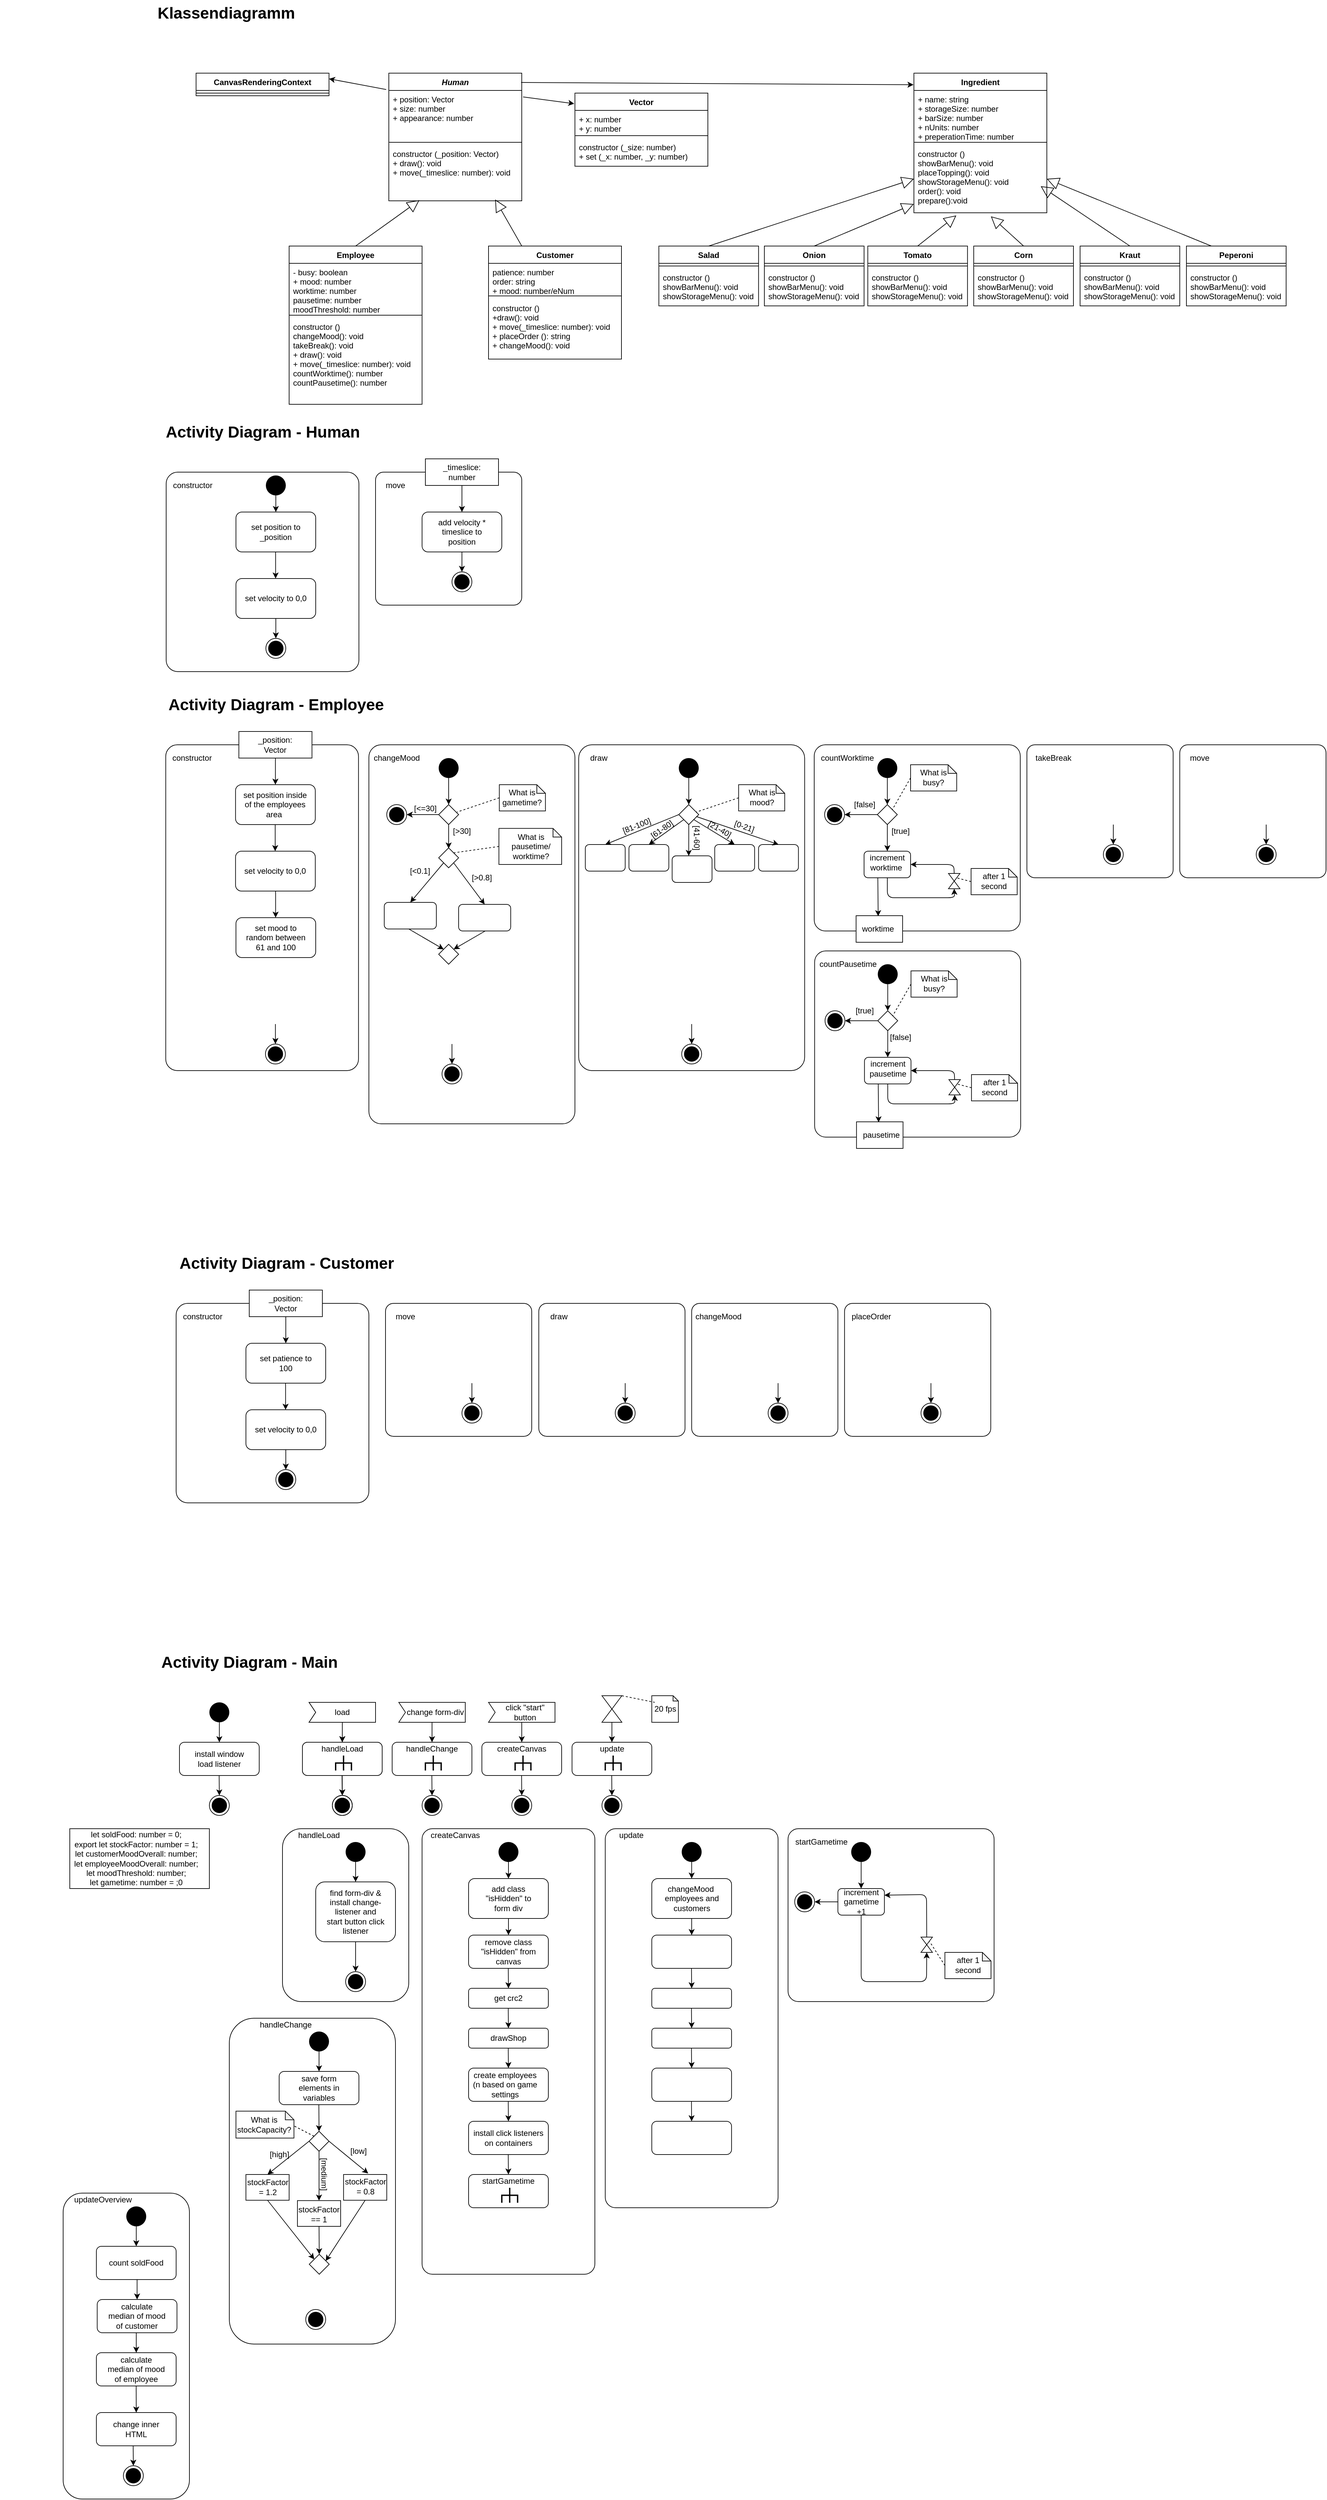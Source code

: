 <mxfile version="14.9.6" type="device"><diagram id="sXi7H9621t6duF0LJQ3M" name="Seite-1"><mxGraphModel dx="2234" dy="499" grid="1" gridSize="10" guides="1" tooltips="1" connect="1" arrows="1" fold="1" page="1" pageScale="1" pageWidth="1169" pageHeight="827" math="0" shadow="0"><root><mxCell id="0"/><mxCell id="1" parent="0"/><mxCell id="RanaD5R9kCwxa9IHPGKo-1" value="Klassendiagramm" style="text;strokeColor=none;fillColor=none;html=1;fontSize=24;fontStyle=1;verticalAlign=middle;align=center;" parent="1" vertex="1"><mxGeometry x="65" y="10" width="100" height="40" as="geometry"/></mxCell><mxCell id="RanaD5R9kCwxa9IHPGKo-2" value="Human" style="swimlane;fontStyle=3;align=center;verticalAlign=top;childLayout=stackLayout;horizontal=1;startSize=26;horizontalStack=0;resizeParent=1;resizeParentMax=0;resizeLast=0;collapsible=1;marginBottom=0;" parent="1" vertex="1"><mxGeometry x="360" y="120" width="200" height="192" as="geometry"/></mxCell><mxCell id="RanaD5R9kCwxa9IHPGKo-3" value="+ position: Vector&#10;+ size: number&#10;+ appearance: number&#10;" style="text;strokeColor=none;fillColor=none;align=left;verticalAlign=top;spacingLeft=4;spacingRight=4;overflow=hidden;rotatable=0;points=[[0,0.5],[1,0.5]];portConstraint=eastwest;" parent="RanaD5R9kCwxa9IHPGKo-2" vertex="1"><mxGeometry y="26" width="200" height="74" as="geometry"/></mxCell><mxCell id="RanaD5R9kCwxa9IHPGKo-4" value="" style="line;strokeWidth=1;fillColor=none;align=left;verticalAlign=middle;spacingTop=-1;spacingLeft=3;spacingRight=3;rotatable=0;labelPosition=right;points=[];portConstraint=eastwest;" parent="RanaD5R9kCwxa9IHPGKo-2" vertex="1"><mxGeometry y="100" width="200" height="8" as="geometry"/></mxCell><mxCell id="RanaD5R9kCwxa9IHPGKo-5" value="constructor (_position: Vector)&#10;+ draw(): void&#10;+ move(_timeslice: number): void" style="text;strokeColor=none;fillColor=none;align=left;verticalAlign=top;spacingLeft=4;spacingRight=4;overflow=hidden;rotatable=0;points=[[0,0.5],[1,0.5]];portConstraint=eastwest;" parent="RanaD5R9kCwxa9IHPGKo-2" vertex="1"><mxGeometry y="108" width="200" height="84" as="geometry"/></mxCell><mxCell id="RanaD5R9kCwxa9IHPGKo-6" value="CanvasRenderingContext" style="swimlane;fontStyle=1;align=center;verticalAlign=top;childLayout=stackLayout;horizontal=1;startSize=26;horizontalStack=0;resizeParent=1;resizeParentMax=0;resizeLast=0;collapsible=1;marginBottom=0;" parent="1" vertex="1"><mxGeometry x="70" y="120" width="200" height="34" as="geometry"/></mxCell><mxCell id="RanaD5R9kCwxa9IHPGKo-8" value="" style="line;strokeWidth=1;fillColor=none;align=left;verticalAlign=middle;spacingTop=-1;spacingLeft=3;spacingRight=3;rotatable=0;labelPosition=right;points=[];portConstraint=eastwest;" parent="RanaD5R9kCwxa9IHPGKo-6" vertex="1"><mxGeometry y="26" width="200" height="8" as="geometry"/></mxCell><mxCell id="RanaD5R9kCwxa9IHPGKo-12" value="" style="endArrow=classic;html=1;exitX=-0.02;exitY=0.128;exitDx=0;exitDy=0;entryX=1;entryY=0.25;entryDx=0;entryDy=0;exitPerimeter=0;" parent="1" source="RanaD5R9kCwxa9IHPGKo-2" target="RanaD5R9kCwxa9IHPGKo-6" edge="1"><mxGeometry width="50" height="50" relative="1" as="geometry"><mxPoint x="760" y="240" as="sourcePoint"/><mxPoint x="810" y="190" as="targetPoint"/></mxGeometry></mxCell><mxCell id="RanaD5R9kCwxa9IHPGKo-13" value="Vector" style="swimlane;fontStyle=1;align=center;verticalAlign=top;childLayout=stackLayout;horizontal=1;startSize=26;horizontalStack=0;resizeParent=1;resizeParentMax=0;resizeLast=0;collapsible=1;marginBottom=0;" parent="1" vertex="1"><mxGeometry x="640" y="150" width="200" height="110" as="geometry"/></mxCell><mxCell id="RanaD5R9kCwxa9IHPGKo-14" value="+ x: number&#10;+ y: number&#10;" style="text;strokeColor=none;fillColor=none;align=left;verticalAlign=top;spacingLeft=4;spacingRight=4;overflow=hidden;rotatable=0;points=[[0,0.5],[1,0.5]];portConstraint=eastwest;" parent="RanaD5R9kCwxa9IHPGKo-13" vertex="1"><mxGeometry y="26" width="200" height="34" as="geometry"/></mxCell><mxCell id="RanaD5R9kCwxa9IHPGKo-15" value="" style="line;strokeWidth=1;fillColor=none;align=left;verticalAlign=middle;spacingTop=-1;spacingLeft=3;spacingRight=3;rotatable=0;labelPosition=right;points=[];portConstraint=eastwest;" parent="RanaD5R9kCwxa9IHPGKo-13" vertex="1"><mxGeometry y="60" width="200" height="8" as="geometry"/></mxCell><mxCell id="RanaD5R9kCwxa9IHPGKo-16" value="constructor (_size: number)&#10;+ set (_x: number, _y: number)" style="text;strokeColor=none;fillColor=none;align=left;verticalAlign=top;spacingLeft=4;spacingRight=4;overflow=hidden;rotatable=0;points=[[0,0.5],[1,0.5]];portConstraint=eastwest;" parent="RanaD5R9kCwxa9IHPGKo-13" vertex="1"><mxGeometry y="68" width="200" height="42" as="geometry"/></mxCell><mxCell id="RanaD5R9kCwxa9IHPGKo-17" value="" style="endArrow=classic;html=1;exitX=1.01;exitY=0.186;exitDx=0;exitDy=0;entryX=-0.005;entryY=0.145;entryDx=0;entryDy=0;exitPerimeter=0;entryPerimeter=0;" parent="1" source="RanaD5R9kCwxa9IHPGKo-2" target="RanaD5R9kCwxa9IHPGKo-13" edge="1"><mxGeometry width="50" height="50" relative="1" as="geometry"><mxPoint x="366" y="141.008" as="sourcePoint"/><mxPoint x="280" y="138.5" as="targetPoint"/></mxGeometry></mxCell><mxCell id="RanaD5R9kCwxa9IHPGKo-18" value="Employee" style="swimlane;fontStyle=1;align=center;verticalAlign=top;childLayout=stackLayout;horizontal=1;startSize=26;horizontalStack=0;resizeParent=1;resizeParentMax=0;resizeLast=0;collapsible=1;marginBottom=0;" parent="1" vertex="1"><mxGeometry x="210" y="380" width="200" height="238" as="geometry"/></mxCell><mxCell id="RanaD5R9kCwxa9IHPGKo-19" value="- busy: boolean&#10;+ mood: number&#10;worktime: number&#10;pausetime: number&#10;moodThreshold: number&#10;" style="text;strokeColor=none;fillColor=none;align=left;verticalAlign=top;spacingLeft=4;spacingRight=4;overflow=hidden;rotatable=0;points=[[0,0.5],[1,0.5]];portConstraint=eastwest;" parent="RanaD5R9kCwxa9IHPGKo-18" vertex="1"><mxGeometry y="26" width="200" height="74" as="geometry"/></mxCell><mxCell id="RanaD5R9kCwxa9IHPGKo-20" value="" style="line;strokeWidth=1;fillColor=none;align=left;verticalAlign=middle;spacingTop=-1;spacingLeft=3;spacingRight=3;rotatable=0;labelPosition=right;points=[];portConstraint=eastwest;" parent="RanaD5R9kCwxa9IHPGKo-18" vertex="1"><mxGeometry y="100" width="200" height="8" as="geometry"/></mxCell><mxCell id="RanaD5R9kCwxa9IHPGKo-21" value="constructor ()&#10;changeMood(): void&#10;takeBreak(): void&#10;+ draw(): void&#10;+ move(_timeslice: number): void&#10;countWorktime(): number&#10;countPausetime(): number" style="text;strokeColor=none;fillColor=none;align=left;verticalAlign=top;spacingLeft=4;spacingRight=4;overflow=hidden;rotatable=0;points=[[0,0.5],[1,0.5]];portConstraint=eastwest;" parent="RanaD5R9kCwxa9IHPGKo-18" vertex="1"><mxGeometry y="108" width="200" height="130" as="geometry"/></mxCell><mxCell id="RanaD5R9kCwxa9IHPGKo-22" value="Customer" style="swimlane;fontStyle=1;align=center;verticalAlign=top;childLayout=stackLayout;horizontal=1;startSize=26;horizontalStack=0;resizeParent=1;resizeParentMax=0;resizeLast=0;collapsible=1;marginBottom=0;" parent="1" vertex="1"><mxGeometry x="510" y="380" width="200" height="170" as="geometry"/></mxCell><mxCell id="RanaD5R9kCwxa9IHPGKo-23" value="patience: number&#10;order: string&#10;+ mood: number/eNum&#10;" style="text;strokeColor=none;fillColor=none;align=left;verticalAlign=top;spacingLeft=4;spacingRight=4;overflow=hidden;rotatable=0;points=[[0,0.5],[1,0.5]];portConstraint=eastwest;" parent="RanaD5R9kCwxa9IHPGKo-22" vertex="1"><mxGeometry y="26" width="200" height="44" as="geometry"/></mxCell><mxCell id="RanaD5R9kCwxa9IHPGKo-24" value="" style="line;strokeWidth=1;fillColor=none;align=left;verticalAlign=middle;spacingTop=-1;spacingLeft=3;spacingRight=3;rotatable=0;labelPosition=right;points=[];portConstraint=eastwest;" parent="RanaD5R9kCwxa9IHPGKo-22" vertex="1"><mxGeometry y="70" width="200" height="10" as="geometry"/></mxCell><mxCell id="RanaD5R9kCwxa9IHPGKo-25" value="constructor ()&#10;+draw(): void&#10;+ move(_timeslice: number): void&#10;+ placeOrder (): string&#10;+ changeMood(): void&#10;" style="text;strokeColor=none;fillColor=none;align=left;verticalAlign=top;spacingLeft=4;spacingRight=4;overflow=hidden;rotatable=0;points=[[0,0.5],[1,0.5]];portConstraint=eastwest;" parent="RanaD5R9kCwxa9IHPGKo-22" vertex="1"><mxGeometry y="80" width="200" height="90" as="geometry"/></mxCell><mxCell id="RanaD5R9kCwxa9IHPGKo-26" value="" style="endArrow=block;endSize=16;endFill=0;html=1;entryX=0.18;entryY=1.192;entryDx=0;entryDy=0;entryPerimeter=0;exitX=0.5;exitY=0;exitDx=0;exitDy=0;" parent="1" source="RanaD5R9kCwxa9IHPGKo-18" edge="1"><mxGeometry x="0.082" y="3" width="160" relative="1" as="geometry"><mxPoint x="290" y="360" as="sourcePoint"/><mxPoint x="406" y="310.992" as="targetPoint"/><Array as="points"><mxPoint x="380" y="330"/></Array><mxPoint as="offset"/></mxGeometry></mxCell><mxCell id="RanaD5R9kCwxa9IHPGKo-27" value="" style="endArrow=block;endSize=16;endFill=0;html=1;exitX=0.25;exitY=0;exitDx=0;exitDy=0;" parent="1" source="RanaD5R9kCwxa9IHPGKo-22" edge="1"><mxGeometry x="0.082" y="3" width="160" relative="1" as="geometry"><mxPoint x="320" y="390" as="sourcePoint"/><mxPoint x="520" y="310" as="targetPoint"/><Array as="points"/><mxPoint as="offset"/></mxGeometry></mxCell><mxCell id="oDpDH8PeUgO924sT5aSu-1" value="Activity Diagram - Human" style="text;strokeColor=none;fillColor=none;html=1;fontSize=24;fontStyle=1;verticalAlign=middle;align=center;" parent="1" vertex="1"><mxGeometry x="120" y="640" width="100" height="40" as="geometry"/></mxCell><mxCell id="oDpDH8PeUgO924sT5aSu-2" value="" style="rounded=1;whiteSpace=wrap;html=1;arcSize=6;" parent="1" vertex="1"><mxGeometry x="25" y="720" width="290" height="300" as="geometry"/></mxCell><mxCell id="oDpDH8PeUgO924sT5aSu-3" value="constructor" style="text;html=1;strokeColor=none;fillColor=none;align=center;verticalAlign=middle;whiteSpace=wrap;rounded=0;" parent="1" vertex="1"><mxGeometry x="45" y="730" width="40" height="20" as="geometry"/></mxCell><mxCell id="oDpDH8PeUgO924sT5aSu-6" value="" style="endArrow=classic;html=1;exitX=0.5;exitY=1;exitDx=0;exitDy=0;" parent="1" target="oDpDH8PeUgO924sT5aSu-7" edge="1"><mxGeometry width="50" height="50" relative="1" as="geometry"><mxPoint x="190" y="740" as="sourcePoint"/><mxPoint x="830" y="690" as="targetPoint"/></mxGeometry></mxCell><mxCell id="oDpDH8PeUgO924sT5aSu-7" value="" style="rounded=1;whiteSpace=wrap;html=1;" parent="1" vertex="1"><mxGeometry x="130" y="780" width="120" height="60" as="geometry"/></mxCell><mxCell id="oDpDH8PeUgO924sT5aSu-8" value="set position to _position" style="text;html=1;strokeColor=none;fillColor=none;align=center;verticalAlign=middle;whiteSpace=wrap;rounded=0;" parent="1" vertex="1"><mxGeometry x="140" y="800" width="100" height="20" as="geometry"/></mxCell><mxCell id="oDpDH8PeUgO924sT5aSu-9" value="" style="endArrow=classic;html=1;exitX=0.5;exitY=1;exitDx=0;exitDy=0;" parent="1" edge="1"><mxGeometry width="50" height="50" relative="1" as="geometry"><mxPoint x="189.66" y="840" as="sourcePoint"/><mxPoint x="189.66" y="880" as="targetPoint"/></mxGeometry></mxCell><mxCell id="oDpDH8PeUgO924sT5aSu-10" value="" style="rounded=1;whiteSpace=wrap;html=1;" parent="1" vertex="1"><mxGeometry x="130" y="880" width="120" height="60" as="geometry"/></mxCell><mxCell id="oDpDH8PeUgO924sT5aSu-11" value="set velocity to 0,0" style="text;html=1;strokeColor=none;fillColor=none;align=center;verticalAlign=middle;whiteSpace=wrap;rounded=0;" parent="1" vertex="1"><mxGeometry x="140" y="900" width="100" height="20" as="geometry"/></mxCell><mxCell id="oDpDH8PeUgO924sT5aSu-12" value="" style="ellipse;html=1;shape=endState;fillColor=#000000;strokeColor=#000000;" parent="1" vertex="1"><mxGeometry x="175" y="970" width="30" height="30" as="geometry"/></mxCell><mxCell id="oDpDH8PeUgO924sT5aSu-13" value="" style="endArrow=classic;html=1;exitX=0.5;exitY=1;exitDx=0;exitDy=0;entryX=0.5;entryY=0;entryDx=0;entryDy=0;" parent="1" source="oDpDH8PeUgO924sT5aSu-10" edge="1"><mxGeometry width="50" height="50" relative="1" as="geometry"><mxPoint x="199.66" y="850" as="sourcePoint"/><mxPoint x="190" y="970" as="targetPoint"/></mxGeometry></mxCell><mxCell id="oDpDH8PeUgO924sT5aSu-14" value="" style="rounded=1;whiteSpace=wrap;html=1;arcSize=6;" parent="1" vertex="1"><mxGeometry x="340" y="720" width="220" height="200" as="geometry"/></mxCell><mxCell id="oDpDH8PeUgO924sT5aSu-15" value="move" style="text;html=1;strokeColor=none;fillColor=none;align=center;verticalAlign=middle;whiteSpace=wrap;rounded=0;" parent="1" vertex="1"><mxGeometry x="350" y="730" width="40" height="20" as="geometry"/></mxCell><mxCell id="oDpDH8PeUgO924sT5aSu-16" value="" style="rounded=0;whiteSpace=wrap;html=1;" parent="1" vertex="1"><mxGeometry x="415" y="700" width="110" height="40" as="geometry"/></mxCell><mxCell id="oDpDH8PeUgO924sT5aSu-17" value="_timeslice: number" style="text;html=1;strokeColor=none;fillColor=none;align=center;verticalAlign=middle;whiteSpace=wrap;rounded=0;" parent="1" vertex="1"><mxGeometry x="450" y="710" width="40" height="20" as="geometry"/></mxCell><mxCell id="oDpDH8PeUgO924sT5aSu-18" value="" style="endArrow=classic;html=1;exitX=0.5;exitY=1;exitDx=0;exitDy=0;" parent="1" source="oDpDH8PeUgO924sT5aSu-16" target="oDpDH8PeUgO924sT5aSu-19" edge="1"><mxGeometry width="50" height="50" relative="1" as="geometry"><mxPoint x="1060" y="740" as="sourcePoint"/><mxPoint x="1110" y="690" as="targetPoint"/></mxGeometry></mxCell><mxCell id="oDpDH8PeUgO924sT5aSu-19" value="" style="rounded=1;whiteSpace=wrap;html=1;" parent="1" vertex="1"><mxGeometry x="410" y="780" width="120" height="60" as="geometry"/></mxCell><mxCell id="oDpDH8PeUgO924sT5aSu-20" value="add velocity * timeslice to position" style="text;html=1;strokeColor=none;fillColor=none;align=center;verticalAlign=middle;whiteSpace=wrap;rounded=0;" parent="1" vertex="1"><mxGeometry x="420" y="800" width="100" height="20" as="geometry"/></mxCell><mxCell id="oDpDH8PeUgO924sT5aSu-24" value="" style="ellipse;html=1;shape=endState;fillColor=#000000;strokeColor=#000000;" parent="1" vertex="1"><mxGeometry x="455" y="870" width="30" height="30" as="geometry"/></mxCell><mxCell id="oDpDH8PeUgO924sT5aSu-25" value="" style="endArrow=classic;html=1;exitX=0.5;exitY=1;exitDx=0;exitDy=0;entryX=0.5;entryY=0;entryDx=0;entryDy=0;" parent="1" target="oDpDH8PeUgO924sT5aSu-24" edge="1"><mxGeometry width="50" height="50" relative="1" as="geometry"><mxPoint x="470" y="840" as="sourcePoint"/><mxPoint x="479.66" y="790" as="targetPoint"/></mxGeometry></mxCell><mxCell id="oDpDH8PeUgO924sT5aSu-29" value="Activity Diagram - Main" style="text;strokeColor=none;fillColor=none;html=1;fontSize=24;fontStyle=1;verticalAlign=middle;align=center;" parent="1" vertex="1"><mxGeometry x="100" y="2490" width="100" height="40" as="geometry"/></mxCell><mxCell id="oDpDH8PeUgO924sT5aSu-32" value="" style="ellipse;fillColor=#000000;strokeColor=none;" parent="1" vertex="1"><mxGeometry x="90" y="2570" width="30" height="30" as="geometry"/></mxCell><mxCell id="oDpDH8PeUgO924sT5aSu-33" value="" style="endArrow=classic;html=1;exitX=0.5;exitY=1;exitDx=0;exitDy=0;" parent="1" source="oDpDH8PeUgO924sT5aSu-32" target="oDpDH8PeUgO924sT5aSu-34" edge="1"><mxGeometry width="50" height="50" relative="1" as="geometry"><mxPoint x="135" y="2680" as="sourcePoint"/><mxPoint x="185" y="2630" as="targetPoint"/></mxGeometry></mxCell><mxCell id="oDpDH8PeUgO924sT5aSu-34" value="" style="rounded=1;whiteSpace=wrap;html=1;" parent="1" vertex="1"><mxGeometry x="45" y="2630" width="120" height="50" as="geometry"/></mxCell><mxCell id="oDpDH8PeUgO924sT5aSu-35" value="install window load listener" style="text;html=1;strokeColor=none;fillColor=none;align=center;verticalAlign=middle;whiteSpace=wrap;rounded=0;" parent="1" vertex="1"><mxGeometry x="60" y="2645" width="90" height="20" as="geometry"/></mxCell><mxCell id="oDpDH8PeUgO924sT5aSu-36" value="" style="endArrow=classic;html=1;exitX=0.5;exitY=1;exitDx=0;exitDy=0;" parent="1" target="oDpDH8PeUgO924sT5aSu-37" edge="1"><mxGeometry width="50" height="50" relative="1" as="geometry"><mxPoint x="104.71" y="2680.0" as="sourcePoint"/><mxPoint x="104.71" y="2710" as="targetPoint"/></mxGeometry></mxCell><mxCell id="oDpDH8PeUgO924sT5aSu-37" value="" style="ellipse;html=1;shape=endState;fillColor=#000000;strokeColor=#000000;" parent="1" vertex="1"><mxGeometry x="90.0" y="2710" width="30" height="30" as="geometry"/></mxCell><mxCell id="oDpDH8PeUgO924sT5aSu-40" value="" style="html=1;shadow=0;dashed=0;align=center;verticalAlign=middle;shape=mxgraph.arrows2.arrow;dy=0;dx=0;notch=10;" parent="1" vertex="1"><mxGeometry x="240" y="2570" width="100" height="30" as="geometry"/></mxCell><mxCell id="oDpDH8PeUgO924sT5aSu-41" value="load" style="text;html=1;strokeColor=none;fillColor=none;align=center;verticalAlign=middle;whiteSpace=wrap;rounded=0;" parent="1" vertex="1"><mxGeometry x="245" y="2575" width="90" height="20" as="geometry"/></mxCell><mxCell id="oDpDH8PeUgO924sT5aSu-42" value="" style="endArrow=classic;html=1;exitX=0.5;exitY=1;exitDx=0;exitDy=0;" parent="1" edge="1"><mxGeometry width="50" height="50" relative="1" as="geometry"><mxPoint x="290" y="2600" as="sourcePoint"/><mxPoint x="290" y="2630" as="targetPoint"/></mxGeometry></mxCell><mxCell id="oDpDH8PeUgO924sT5aSu-43" value="" style="rounded=1;whiteSpace=wrap;html=1;" parent="1" vertex="1"><mxGeometry x="230" y="2630" width="120" height="50" as="geometry"/></mxCell><mxCell id="oDpDH8PeUgO924sT5aSu-44" value="handleLoad" style="text;html=1;strokeColor=none;fillColor=none;align=center;verticalAlign=middle;whiteSpace=wrap;rounded=0;" parent="1" vertex="1"><mxGeometry x="245" y="2630" width="90" height="20" as="geometry"/></mxCell><mxCell id="oDpDH8PeUgO924sT5aSu-45" value="" style="endArrow=classic;html=1;exitX=0.5;exitY=1;exitDx=0;exitDy=0;" parent="1" edge="1"><mxGeometry width="50" height="50" relative="1" as="geometry"><mxPoint x="289.71" y="2680.0" as="sourcePoint"/><mxPoint x="290" y="2710" as="targetPoint"/></mxGeometry></mxCell><mxCell id="oDpDH8PeUgO924sT5aSu-46" value="" style="ellipse;html=1;shape=endState;fillColor=#000000;strokeColor=#000000;" parent="1" vertex="1"><mxGeometry x="275.0" y="2710" width="30" height="30" as="geometry"/></mxCell><mxCell id="oDpDH8PeUgO924sT5aSu-48" value="" style="group" parent="1" vertex="1" connectable="0"><mxGeometry x="280" y="2650" width="23.75" height="22.5" as="geometry"/></mxCell><mxCell id="oDpDH8PeUgO924sT5aSu-49" value="" style="endArrow=none;html=1;strokeColor=#000000;strokeWidth=2;exitX=1;exitY=0.5;exitDx=0;exitDy=0;exitPerimeter=0;" parent="oDpDH8PeUgO924sT5aSu-48" source="oDpDH8PeUgO924sT5aSu-50" edge="1"><mxGeometry width="50" height="50" relative="1" as="geometry"><mxPoint x="11.995" y="20.005" as="sourcePoint"/><mxPoint x="11.805" y="12.005" as="targetPoint"/><Array as="points"><mxPoint x="11.805" y="12.005"/></Array></mxGeometry></mxCell><mxCell id="oDpDH8PeUgO924sT5aSu-50" value="" style="strokeWidth=2;html=1;shape=mxgraph.flowchart.annotation_2;align=left;labelPosition=right;pointerEvents=1;rotation=90;" parent="oDpDH8PeUgO924sT5aSu-48" vertex="1"><mxGeometry x="0.625" y="-0.625" width="22.5" height="23.75" as="geometry"/></mxCell><mxCell id="oDpDH8PeUgO924sT5aSu-51" value="" style="rounded=1;whiteSpace=wrap;html=1;" parent="1" vertex="1"><mxGeometry x="200" y="2760" width="190" height="260" as="geometry"/></mxCell><mxCell id="oDpDH8PeUgO924sT5aSu-52" value="handleLoad" style="text;html=1;strokeColor=none;fillColor=none;align=center;verticalAlign=middle;whiteSpace=wrap;rounded=0;" parent="1" vertex="1"><mxGeometry x="210" y="2760" width="90" height="20" as="geometry"/></mxCell><mxCell id="oDpDH8PeUgO924sT5aSu-53" value="" style="ellipse;fillColor=#000000;strokeColor=none;" parent="1" vertex="1"><mxGeometry x="295" y="2780" width="30" height="30" as="geometry"/></mxCell><mxCell id="oDpDH8PeUgO924sT5aSu-54" value="" style="endArrow=classic;html=1;exitX=0.5;exitY=1;exitDx=0;exitDy=0;" parent="1" source="oDpDH8PeUgO924sT5aSu-53" target="oDpDH8PeUgO924sT5aSu-55" edge="1"><mxGeometry width="50" height="50" relative="1" as="geometry"><mxPoint x="340" y="2890" as="sourcePoint"/><mxPoint x="390" y="2840" as="targetPoint"/></mxGeometry></mxCell><mxCell id="oDpDH8PeUgO924sT5aSu-55" value="" style="rounded=1;whiteSpace=wrap;html=1;" parent="1" vertex="1"><mxGeometry x="250" y="2840" width="120" height="90" as="geometry"/></mxCell><mxCell id="oDpDH8PeUgO924sT5aSu-56" value="find form-div &amp;amp; install change-listener and start button click listener" style="text;html=1;strokeColor=none;fillColor=none;align=center;verticalAlign=middle;whiteSpace=wrap;rounded=0;" parent="1" vertex="1"><mxGeometry x="265" y="2875" width="90" height="20" as="geometry"/></mxCell><mxCell id="oDpDH8PeUgO924sT5aSu-57" value="" style="endArrow=classic;html=1;" parent="1" target="oDpDH8PeUgO924sT5aSu-58" edge="1"><mxGeometry width="50" height="50" relative="1" as="geometry"><mxPoint x="310" y="2930" as="sourcePoint"/><mxPoint x="309.71" y="2920" as="targetPoint"/></mxGeometry></mxCell><mxCell id="oDpDH8PeUgO924sT5aSu-58" value="" style="ellipse;html=1;shape=endState;fillColor=#000000;strokeColor=#000000;" parent="1" vertex="1"><mxGeometry x="295.0" y="2975" width="30" height="30" as="geometry"/></mxCell><mxCell id="oDpDH8PeUgO924sT5aSu-59" value="" style="html=1;shadow=0;dashed=0;align=center;verticalAlign=middle;shape=mxgraph.arrows2.arrow;dy=0;dx=0;notch=10;" parent="1" vertex="1"><mxGeometry x="240" y="2570" width="100" height="30" as="geometry"/></mxCell><mxCell id="oDpDH8PeUgO924sT5aSu-60" value="load" style="text;html=1;strokeColor=none;fillColor=none;align=center;verticalAlign=middle;whiteSpace=wrap;rounded=0;" parent="1" vertex="1"><mxGeometry x="245" y="2575" width="90" height="20" as="geometry"/></mxCell><mxCell id="oDpDH8PeUgO924sT5aSu-61" value="" style="endArrow=classic;html=1;exitX=0.5;exitY=1;exitDx=0;exitDy=0;" parent="1" edge="1"><mxGeometry width="50" height="50" relative="1" as="geometry"><mxPoint x="290" y="2600" as="sourcePoint"/><mxPoint x="290" y="2630" as="targetPoint"/></mxGeometry></mxCell><mxCell id="oDpDH8PeUgO924sT5aSu-62" value="" style="rounded=1;whiteSpace=wrap;html=1;" parent="1" vertex="1"><mxGeometry x="230" y="2630" width="120" height="50" as="geometry"/></mxCell><mxCell id="oDpDH8PeUgO924sT5aSu-63" value="handleLoad" style="text;html=1;strokeColor=none;fillColor=none;align=center;verticalAlign=middle;whiteSpace=wrap;rounded=0;" parent="1" vertex="1"><mxGeometry x="245" y="2630" width="90" height="20" as="geometry"/></mxCell><mxCell id="oDpDH8PeUgO924sT5aSu-64" value="" style="endArrow=classic;html=1;exitX=0.5;exitY=1;exitDx=0;exitDy=0;" parent="1" edge="1"><mxGeometry width="50" height="50" relative="1" as="geometry"><mxPoint x="289.71" y="2680.0" as="sourcePoint"/><mxPoint x="290" y="2710" as="targetPoint"/></mxGeometry></mxCell><mxCell id="oDpDH8PeUgO924sT5aSu-65" value="" style="ellipse;html=1;shape=endState;fillColor=#000000;strokeColor=#000000;" parent="1" vertex="1"><mxGeometry x="275.0" y="2710" width="30" height="30" as="geometry"/></mxCell><mxCell id="oDpDH8PeUgO924sT5aSu-66" value="" style="group" parent="1" vertex="1" connectable="0"><mxGeometry x="280" y="2650" width="23.75" height="22.5" as="geometry"/></mxCell><mxCell id="oDpDH8PeUgO924sT5aSu-67" value="" style="endArrow=none;html=1;strokeColor=#000000;strokeWidth=2;exitX=1;exitY=0.5;exitDx=0;exitDy=0;exitPerimeter=0;" parent="oDpDH8PeUgO924sT5aSu-66" source="oDpDH8PeUgO924sT5aSu-68" edge="1"><mxGeometry width="50" height="50" relative="1" as="geometry"><mxPoint x="11.995" y="20.005" as="sourcePoint"/><mxPoint x="11.805" y="12.005" as="targetPoint"/><Array as="points"><mxPoint x="11.805" y="12.005"/></Array></mxGeometry></mxCell><mxCell id="oDpDH8PeUgO924sT5aSu-68" value="" style="strokeWidth=2;html=1;shape=mxgraph.flowchart.annotation_2;align=left;labelPosition=right;pointerEvents=1;rotation=90;" parent="oDpDH8PeUgO924sT5aSu-66" vertex="1"><mxGeometry x="0.625" y="-0.625" width="22.5" height="23.75" as="geometry"/></mxCell><mxCell id="oDpDH8PeUgO924sT5aSu-69" value="" style="html=1;shadow=0;dashed=0;align=center;verticalAlign=middle;shape=mxgraph.arrows2.arrow;dy=0;dx=0;notch=10;" parent="1" vertex="1"><mxGeometry x="375" y="2570" width="100" height="30" as="geometry"/></mxCell><mxCell id="oDpDH8PeUgO924sT5aSu-70" value="change form-div" style="text;html=1;strokeColor=none;fillColor=none;align=center;verticalAlign=middle;whiteSpace=wrap;rounded=0;" parent="1" vertex="1"><mxGeometry x="385" y="2575" width="90" height="20" as="geometry"/></mxCell><mxCell id="oDpDH8PeUgO924sT5aSu-71" value="" style="endArrow=classic;html=1;exitX=0.5;exitY=1;exitDx=0;exitDy=0;" parent="1" edge="1"><mxGeometry width="50" height="50" relative="1" as="geometry"><mxPoint x="425" y="2600" as="sourcePoint"/><mxPoint x="425" y="2630" as="targetPoint"/></mxGeometry></mxCell><mxCell id="oDpDH8PeUgO924sT5aSu-72" value="" style="rounded=1;whiteSpace=wrap;html=1;" parent="1" vertex="1"><mxGeometry x="365" y="2630" width="120" height="50" as="geometry"/></mxCell><mxCell id="oDpDH8PeUgO924sT5aSu-73" value="handleChange" style="text;html=1;strokeColor=none;fillColor=none;align=center;verticalAlign=middle;whiteSpace=wrap;rounded=0;" parent="1" vertex="1"><mxGeometry x="380" y="2630" width="90" height="20" as="geometry"/></mxCell><mxCell id="oDpDH8PeUgO924sT5aSu-74" value="" style="endArrow=classic;html=1;exitX=0.5;exitY=1;exitDx=0;exitDy=0;" parent="1" edge="1"><mxGeometry width="50" height="50" relative="1" as="geometry"><mxPoint x="424.71" y="2680.0" as="sourcePoint"/><mxPoint x="425" y="2710" as="targetPoint"/></mxGeometry></mxCell><mxCell id="oDpDH8PeUgO924sT5aSu-75" value="" style="ellipse;html=1;shape=endState;fillColor=#000000;strokeColor=#000000;" parent="1" vertex="1"><mxGeometry x="410.0" y="2710" width="30" height="30" as="geometry"/></mxCell><mxCell id="oDpDH8PeUgO924sT5aSu-76" value="" style="group" parent="1" vertex="1" connectable="0"><mxGeometry x="415" y="2650" width="23.75" height="22.5" as="geometry"/></mxCell><mxCell id="oDpDH8PeUgO924sT5aSu-77" value="" style="endArrow=none;html=1;strokeColor=#000000;strokeWidth=2;exitX=1;exitY=0.5;exitDx=0;exitDy=0;exitPerimeter=0;" parent="oDpDH8PeUgO924sT5aSu-76" source="oDpDH8PeUgO924sT5aSu-78" edge="1"><mxGeometry width="50" height="50" relative="1" as="geometry"><mxPoint x="11.995" y="20.005" as="sourcePoint"/><mxPoint x="11.805" y="12.005" as="targetPoint"/><Array as="points"><mxPoint x="11.805" y="12.005"/></Array></mxGeometry></mxCell><mxCell id="oDpDH8PeUgO924sT5aSu-78" value="" style="strokeWidth=2;html=1;shape=mxgraph.flowchart.annotation_2;align=left;labelPosition=right;pointerEvents=1;rotation=90;" parent="oDpDH8PeUgO924sT5aSu-76" vertex="1"><mxGeometry x="0.625" y="-0.625" width="22.5" height="23.75" as="geometry"/></mxCell><mxCell id="oDpDH8PeUgO924sT5aSu-79" value="" style="rounded=1;whiteSpace=wrap;html=1;" parent="1" vertex="1"><mxGeometry x="120" y="3045" width="250" height="490" as="geometry"/></mxCell><mxCell id="oDpDH8PeUgO924sT5aSu-80" value="handleChange" style="text;html=1;strokeColor=none;fillColor=none;align=center;verticalAlign=middle;whiteSpace=wrap;rounded=0;" parent="1" vertex="1"><mxGeometry x="160" y="3045" width="90" height="20" as="geometry"/></mxCell><mxCell id="oDpDH8PeUgO924sT5aSu-81" value="" style="ellipse;fillColor=#000000;strokeColor=none;" parent="1" vertex="1"><mxGeometry x="240" y="3065" width="30" height="30" as="geometry"/></mxCell><mxCell id="oDpDH8PeUgO924sT5aSu-82" value="" style="endArrow=classic;html=1;exitX=0.5;exitY=1;exitDx=0;exitDy=0;" parent="1" source="oDpDH8PeUgO924sT5aSu-81" target="oDpDH8PeUgO924sT5aSu-83" edge="1"><mxGeometry width="50" height="50" relative="1" as="geometry"><mxPoint x="285" y="3175" as="sourcePoint"/><mxPoint x="335" y="3125" as="targetPoint"/></mxGeometry></mxCell><mxCell id="oDpDH8PeUgO924sT5aSu-83" value="" style="rounded=1;whiteSpace=wrap;html=1;" parent="1" vertex="1"><mxGeometry x="195" y="3125" width="120" height="50" as="geometry"/></mxCell><mxCell id="oDpDH8PeUgO924sT5aSu-84" value="save form elements in variables" style="text;html=1;strokeColor=none;fillColor=none;align=center;verticalAlign=middle;whiteSpace=wrap;rounded=0;" parent="1" vertex="1"><mxGeometry x="210" y="3140" width="90" height="20" as="geometry"/></mxCell><mxCell id="oDpDH8PeUgO924sT5aSu-85" value="" style="endArrow=classic;html=1;exitX=0.5;exitY=1;exitDx=0;exitDy=0;entryX=0.5;entryY=0;entryDx=0;entryDy=0;" parent="1" edge="1"><mxGeometry width="50" height="50" relative="1" as="geometry"><mxPoint x="254.71" y="3175.0" as="sourcePoint"/><mxPoint x="255" y="3215.0" as="targetPoint"/></mxGeometry></mxCell><mxCell id="oDpDH8PeUgO924sT5aSu-86" value="" style="ellipse;html=1;shape=endState;fillColor=#000000;strokeColor=#000000;" parent="1" vertex="1"><mxGeometry x="235.0" y="3483" width="30" height="30" as="geometry"/></mxCell><mxCell id="oDpDH8PeUgO924sT5aSu-87" value="" style="html=1;shadow=0;dashed=0;align=center;verticalAlign=middle;shape=mxgraph.arrows2.arrow;dy=0;dx=0;notch=10;" parent="1" vertex="1"><mxGeometry x="510" y="2570" width="100" height="30" as="geometry"/></mxCell><mxCell id="oDpDH8PeUgO924sT5aSu-88" value="click &quot;start&quot; button" style="text;html=1;strokeColor=none;fillColor=none;align=center;verticalAlign=middle;whiteSpace=wrap;rounded=0;" parent="1" vertex="1"><mxGeometry x="520" y="2575" width="90" height="20" as="geometry"/></mxCell><mxCell id="oDpDH8PeUgO924sT5aSu-89" value="" style="endArrow=classic;html=1;exitX=0.5;exitY=1;exitDx=0;exitDy=0;" parent="1" edge="1"><mxGeometry width="50" height="50" relative="1" as="geometry"><mxPoint x="560" y="2600" as="sourcePoint"/><mxPoint x="560" y="2630" as="targetPoint"/></mxGeometry></mxCell><mxCell id="oDpDH8PeUgO924sT5aSu-90" value="" style="rounded=1;whiteSpace=wrap;html=1;" parent="1" vertex="1"><mxGeometry x="500" y="2630" width="120" height="50" as="geometry"/></mxCell><mxCell id="oDpDH8PeUgO924sT5aSu-91" value="createCanvas" style="text;html=1;strokeColor=none;fillColor=none;align=center;verticalAlign=middle;whiteSpace=wrap;rounded=0;" parent="1" vertex="1"><mxGeometry x="515" y="2630" width="90" height="20" as="geometry"/></mxCell><mxCell id="oDpDH8PeUgO924sT5aSu-92" value="" style="endArrow=classic;html=1;exitX=0.5;exitY=1;exitDx=0;exitDy=0;" parent="1" edge="1"><mxGeometry width="50" height="50" relative="1" as="geometry"><mxPoint x="559.71" y="2680.0" as="sourcePoint"/><mxPoint x="560" y="2710" as="targetPoint"/></mxGeometry></mxCell><mxCell id="oDpDH8PeUgO924sT5aSu-93" value="" style="ellipse;html=1;shape=endState;fillColor=#000000;strokeColor=#000000;" parent="1" vertex="1"><mxGeometry x="545" y="2710" width="30" height="30" as="geometry"/></mxCell><mxCell id="oDpDH8PeUgO924sT5aSu-94" value="" style="group" parent="1" vertex="1" connectable="0"><mxGeometry x="550" y="2650" width="23.75" height="22.5" as="geometry"/></mxCell><mxCell id="oDpDH8PeUgO924sT5aSu-95" value="" style="endArrow=none;html=1;strokeColor=#000000;strokeWidth=2;exitX=1;exitY=0.5;exitDx=0;exitDy=0;exitPerimeter=0;" parent="oDpDH8PeUgO924sT5aSu-94" source="oDpDH8PeUgO924sT5aSu-96" edge="1"><mxGeometry width="50" height="50" relative="1" as="geometry"><mxPoint x="11.995" y="20.005" as="sourcePoint"/><mxPoint x="11.805" y="12.005" as="targetPoint"/><Array as="points"><mxPoint x="11.805" y="12.005"/></Array></mxGeometry></mxCell><mxCell id="oDpDH8PeUgO924sT5aSu-96" value="" style="strokeWidth=2;html=1;shape=mxgraph.flowchart.annotation_2;align=left;labelPosition=right;pointerEvents=1;rotation=90;" parent="oDpDH8PeUgO924sT5aSu-94" vertex="1"><mxGeometry x="0.625" y="-0.625" width="22.5" height="23.75" as="geometry"/></mxCell><mxCell id="oDpDH8PeUgO924sT5aSu-97" value="" style="rounded=1;whiteSpace=wrap;html=1;arcSize=6;" parent="1" vertex="1"><mxGeometry x="410" y="2760" width="260" height="670" as="geometry"/></mxCell><mxCell id="oDpDH8PeUgO924sT5aSu-98" value="createCanvas" style="text;html=1;strokeColor=none;fillColor=none;align=center;verticalAlign=middle;whiteSpace=wrap;rounded=0;" parent="1" vertex="1"><mxGeometry x="415" y="2760" width="90" height="20" as="geometry"/></mxCell><mxCell id="oDpDH8PeUgO924sT5aSu-99" value="" style="ellipse;fillColor=#000000;strokeColor=none;" parent="1" vertex="1"><mxGeometry x="525" y="2780" width="30" height="30" as="geometry"/></mxCell><mxCell id="oDpDH8PeUgO924sT5aSu-100" value="" style="endArrow=classic;html=1;exitX=0.5;exitY=1;exitDx=0;exitDy=0;entryX=0.5;entryY=0;entryDx=0;entryDy=0;" parent="1" source="oDpDH8PeUgO924sT5aSu-99" target="YKogM5XVlWoCiTQ3vZDi-103" edge="1"><mxGeometry width="50" height="50" relative="1" as="geometry"><mxPoint x="570" y="2890" as="sourcePoint"/><mxPoint x="620" y="2840" as="targetPoint"/></mxGeometry></mxCell><mxCell id="oDpDH8PeUgO924sT5aSu-101" value="" style="rounded=1;whiteSpace=wrap;html=1;" parent="1" vertex="1"><mxGeometry x="480" y="2920" width="120" height="50" as="geometry"/></mxCell><mxCell id="oDpDH8PeUgO924sT5aSu-102" value="remove class &quot;isHidden&quot; from canvas" style="text;html=1;strokeColor=none;fillColor=none;align=center;verticalAlign=middle;whiteSpace=wrap;rounded=0;" parent="1" vertex="1"><mxGeometry x="495" y="2935" width="90" height="20" as="geometry"/></mxCell><mxCell id="oDpDH8PeUgO924sT5aSu-103" value="" style="endArrow=classic;html=1;exitX=0.5;exitY=1;exitDx=0;exitDy=0;" parent="1" edge="1"><mxGeometry width="50" height="50" relative="1" as="geometry"><mxPoint x="539.71" y="2970.0" as="sourcePoint"/><mxPoint x="540" y="3000" as="targetPoint"/></mxGeometry></mxCell><mxCell id="oDpDH8PeUgO924sT5aSu-104" value="" style="rounded=1;whiteSpace=wrap;html=1;" parent="1" vertex="1"><mxGeometry x="480" y="3000" width="120" height="30" as="geometry"/></mxCell><mxCell id="oDpDH8PeUgO924sT5aSu-105" value="get crc2" style="text;html=1;strokeColor=none;fillColor=none;align=center;verticalAlign=middle;whiteSpace=wrap;rounded=0;" parent="1" vertex="1"><mxGeometry x="495" y="3005" width="90" height="20" as="geometry"/></mxCell><mxCell id="oDpDH8PeUgO924sT5aSu-106" value="" style="rounded=1;whiteSpace=wrap;html=1;" parent="1" vertex="1"><mxGeometry x="480" y="3060" width="120" height="30" as="geometry"/></mxCell><mxCell id="oDpDH8PeUgO924sT5aSu-107" value="drawShop" style="text;html=1;strokeColor=none;fillColor=none;align=center;verticalAlign=middle;whiteSpace=wrap;rounded=0;" parent="1" vertex="1"><mxGeometry x="495" y="3065" width="90" height="20" as="geometry"/></mxCell><mxCell id="oDpDH8PeUgO924sT5aSu-108" value="" style="endArrow=classic;html=1;exitX=0.5;exitY=1;exitDx=0;exitDy=0;" parent="1" edge="1"><mxGeometry width="50" height="50" relative="1" as="geometry"><mxPoint x="539.66" y="3030.0" as="sourcePoint"/><mxPoint x="539.95" y="3060" as="targetPoint"/></mxGeometry></mxCell><mxCell id="oDpDH8PeUgO924sT5aSu-109" value="" style="rounded=1;whiteSpace=wrap;html=1;" parent="1" vertex="1"><mxGeometry x="480" y="3120" width="120" height="50" as="geometry"/></mxCell><mxCell id="oDpDH8PeUgO924sT5aSu-110" value="create employees (n based on game settings" style="text;html=1;strokeColor=none;fillColor=none;align=center;verticalAlign=middle;whiteSpace=wrap;rounded=0;" parent="1" vertex="1"><mxGeometry x="480" y="3135" width="110" height="20" as="geometry"/></mxCell><mxCell id="oDpDH8PeUgO924sT5aSu-111" value="" style="endArrow=classic;html=1;exitX=0.5;exitY=1;exitDx=0;exitDy=0;" parent="1" edge="1"><mxGeometry width="50" height="50" relative="1" as="geometry"><mxPoint x="539.66" y="3090.0" as="sourcePoint"/><mxPoint x="539.95" y="3120" as="targetPoint"/></mxGeometry></mxCell><mxCell id="oDpDH8PeUgO924sT5aSu-112" value="" style="rounded=1;whiteSpace=wrap;html=1;" parent="1" vertex="1"><mxGeometry x="480" y="3200" width="120" height="50" as="geometry"/></mxCell><mxCell id="oDpDH8PeUgO924sT5aSu-113" value="install click listeners on containers" style="text;html=1;strokeColor=none;fillColor=none;align=center;verticalAlign=middle;whiteSpace=wrap;rounded=0;" parent="1" vertex="1"><mxGeometry x="485" y="3215" width="110" height="20" as="geometry"/></mxCell><mxCell id="oDpDH8PeUgO924sT5aSu-114" value="" style="endArrow=classic;html=1;exitX=0.5;exitY=1;exitDx=0;exitDy=0;" parent="1" edge="1"><mxGeometry width="50" height="50" relative="1" as="geometry"><mxPoint x="539.66" y="3170.0" as="sourcePoint"/><mxPoint x="539.95" y="3200" as="targetPoint"/></mxGeometry></mxCell><mxCell id="YKogM5XVlWoCiTQ3vZDi-1" value="Activity Diagram - Employee" style="text;strokeColor=none;fillColor=none;html=1;fontSize=24;fontStyle=1;verticalAlign=middle;align=center;" parent="1" vertex="1"><mxGeometry x="140" y="1050" width="100" height="40" as="geometry"/></mxCell><mxCell id="YKogM5XVlWoCiTQ3vZDi-2" value="" style="rounded=1;whiteSpace=wrap;html=1;arcSize=6;" parent="1" vertex="1"><mxGeometry x="24.37" y="1130" width="290" height="490" as="geometry"/></mxCell><mxCell id="YKogM5XVlWoCiTQ3vZDi-3" value="constructor" style="text;html=1;strokeColor=none;fillColor=none;align=center;verticalAlign=middle;whiteSpace=wrap;rounded=0;" parent="1" vertex="1"><mxGeometry x="44.37" y="1140" width="40" height="20" as="geometry"/></mxCell><mxCell id="YKogM5XVlWoCiTQ3vZDi-4" value="" style="rounded=0;whiteSpace=wrap;html=1;" parent="1" vertex="1"><mxGeometry x="134.37" y="1110" width="110" height="40" as="geometry"/></mxCell><mxCell id="YKogM5XVlWoCiTQ3vZDi-5" value="_position: Vector" style="text;html=1;strokeColor=none;fillColor=none;align=center;verticalAlign=middle;whiteSpace=wrap;rounded=0;" parent="1" vertex="1"><mxGeometry x="169.37" y="1120" width="40" height="20" as="geometry"/></mxCell><mxCell id="YKogM5XVlWoCiTQ3vZDi-6" value="" style="endArrow=classic;html=1;exitX=0.5;exitY=1;exitDx=0;exitDy=0;" parent="1" source="YKogM5XVlWoCiTQ3vZDi-4" target="YKogM5XVlWoCiTQ3vZDi-7" edge="1"><mxGeometry width="50" height="50" relative="1" as="geometry"><mxPoint x="779.37" y="1150" as="sourcePoint"/><mxPoint x="829.37" y="1100" as="targetPoint"/></mxGeometry></mxCell><mxCell id="YKogM5XVlWoCiTQ3vZDi-7" value="" style="rounded=1;whiteSpace=wrap;html=1;" parent="1" vertex="1"><mxGeometry x="129.37" y="1190" width="120" height="60" as="geometry"/></mxCell><mxCell id="YKogM5XVlWoCiTQ3vZDi-8" value="set position inside of the employees area&amp;nbsp;" style="text;html=1;strokeColor=none;fillColor=none;align=center;verticalAlign=middle;whiteSpace=wrap;rounded=0;" parent="1" vertex="1"><mxGeometry x="139.37" y="1210" width="100" height="20" as="geometry"/></mxCell><mxCell id="YKogM5XVlWoCiTQ3vZDi-9" value="" style="endArrow=classic;html=1;exitX=0.5;exitY=1;exitDx=0;exitDy=0;" parent="1" edge="1"><mxGeometry width="50" height="50" relative="1" as="geometry"><mxPoint x="189.03" y="1250" as="sourcePoint"/><mxPoint x="189.03" y="1290" as="targetPoint"/></mxGeometry></mxCell><mxCell id="YKogM5XVlWoCiTQ3vZDi-10" value="" style="rounded=1;whiteSpace=wrap;html=1;" parent="1" vertex="1"><mxGeometry x="129.37" y="1290" width="120" height="60" as="geometry"/></mxCell><mxCell id="YKogM5XVlWoCiTQ3vZDi-11" value="set velocity to 0,0" style="text;html=1;strokeColor=none;fillColor=none;align=center;verticalAlign=middle;whiteSpace=wrap;rounded=0;" parent="1" vertex="1"><mxGeometry x="139.37" y="1310" width="100" height="20" as="geometry"/></mxCell><mxCell id="YKogM5XVlWoCiTQ3vZDi-12" value="" style="ellipse;html=1;shape=endState;fillColor=#000000;strokeColor=#000000;" parent="1" vertex="1"><mxGeometry x="174.37" y="1580" width="30" height="30" as="geometry"/></mxCell><mxCell id="YKogM5XVlWoCiTQ3vZDi-13" value="" style="endArrow=classic;html=1;exitX=0.5;exitY=1;exitDx=0;exitDy=0;entryX=0.5;entryY=0;entryDx=0;entryDy=0;" parent="1" edge="1"><mxGeometry width="50" height="50" relative="1" as="geometry"><mxPoint x="189.37" y="1550" as="sourcePoint"/><mxPoint x="189.37" y="1580" as="targetPoint"/></mxGeometry></mxCell><mxCell id="YKogM5XVlWoCiTQ3vZDi-14" value="" style="rounded=1;whiteSpace=wrap;html=1;arcSize=6;" parent="1" vertex="1"><mxGeometry x="1550" y="1130" width="220" height="200" as="geometry"/></mxCell><mxCell id="YKogM5XVlWoCiTQ3vZDi-15" value="move" style="text;html=1;strokeColor=none;fillColor=none;align=center;verticalAlign=middle;whiteSpace=wrap;rounded=0;" parent="1" vertex="1"><mxGeometry x="1560" y="1140" width="40" height="20" as="geometry"/></mxCell><mxCell id="YKogM5XVlWoCiTQ3vZDi-21" value="" style="ellipse;html=1;shape=endState;fillColor=#000000;strokeColor=#000000;" parent="1" vertex="1"><mxGeometry x="1665" y="1280" width="30" height="30" as="geometry"/></mxCell><mxCell id="YKogM5XVlWoCiTQ3vZDi-22" value="" style="endArrow=classic;html=1;exitX=0.5;exitY=1;exitDx=0;exitDy=0;entryX=0.5;entryY=0;entryDx=0;entryDy=0;" parent="1" target="YKogM5XVlWoCiTQ3vZDi-21" edge="1"><mxGeometry width="50" height="50" relative="1" as="geometry"><mxPoint x="1680" y="1250" as="sourcePoint"/><mxPoint x="1689.66" y="1200" as="targetPoint"/></mxGeometry></mxCell><mxCell id="YKogM5XVlWoCiTQ3vZDi-23" value="" style="ellipse;fillColor=#000000;strokeColor=none;" parent="1" vertex="1"><mxGeometry x="175" y="725" width="30" height="30" as="geometry"/></mxCell><mxCell id="YKogM5XVlWoCiTQ3vZDi-24" value="" style="rounded=1;whiteSpace=wrap;html=1;arcSize=6;" parent="1" vertex="1"><mxGeometry x="645.63" y="1130" width="340" height="490" as="geometry"/></mxCell><mxCell id="YKogM5XVlWoCiTQ3vZDi-25" value="draw" style="text;html=1;strokeColor=none;fillColor=none;align=center;verticalAlign=middle;whiteSpace=wrap;rounded=0;" parent="1" vertex="1"><mxGeometry x="655.63" y="1140" width="40" height="20" as="geometry"/></mxCell><mxCell id="YKogM5XVlWoCiTQ3vZDi-26" value="" style="ellipse;html=1;shape=endState;fillColor=#000000;strokeColor=#000000;" parent="1" vertex="1"><mxGeometry x="800.63" y="1580" width="30" height="30" as="geometry"/></mxCell><mxCell id="YKogM5XVlWoCiTQ3vZDi-27" value="" style="endArrow=classic;html=1;exitX=0.5;exitY=1;exitDx=0;exitDy=0;entryX=0.5;entryY=0;entryDx=0;entryDy=0;" parent="1" target="YKogM5XVlWoCiTQ3vZDi-26" edge="1"><mxGeometry width="50" height="50" relative="1" as="geometry"><mxPoint x="815.63" y="1550" as="sourcePoint"/><mxPoint x="825.29" y="1500" as="targetPoint"/></mxGeometry></mxCell><mxCell id="YKogM5XVlWoCiTQ3vZDi-28" value="" style="rounded=1;whiteSpace=wrap;html=1;arcSize=6;" parent="1" vertex="1"><mxGeometry x="330" y="1130" width="310" height="570" as="geometry"/></mxCell><mxCell id="YKogM5XVlWoCiTQ3vZDi-29" value="changeMood" style="text;html=1;strokeColor=none;fillColor=none;align=center;verticalAlign=middle;whiteSpace=wrap;rounded=0;" parent="1" vertex="1"><mxGeometry x="351.88" y="1140" width="40" height="20" as="geometry"/></mxCell><mxCell id="YKogM5XVlWoCiTQ3vZDi-30" value="" style="ellipse;html=1;shape=endState;fillColor=#000000;strokeColor=#000000;" parent="1" vertex="1"><mxGeometry x="440" y="1610" width="30" height="30" as="geometry"/></mxCell><mxCell id="YKogM5XVlWoCiTQ3vZDi-31" value="" style="endArrow=classic;html=1;exitX=0.5;exitY=1;exitDx=0;exitDy=0;entryX=0.5;entryY=0;entryDx=0;entryDy=0;" parent="1" target="YKogM5XVlWoCiTQ3vZDi-30" edge="1"><mxGeometry width="50" height="50" relative="1" as="geometry"><mxPoint x="455" y="1580" as="sourcePoint"/><mxPoint x="464.66" y="1530" as="targetPoint"/></mxGeometry></mxCell><mxCell id="YKogM5XVlWoCiTQ3vZDi-32" value="" style="rounded=1;whiteSpace=wrap;html=1;arcSize=6;" parent="1" vertex="1"><mxGeometry x="1320" y="1130" width="220" height="200" as="geometry"/></mxCell><mxCell id="YKogM5XVlWoCiTQ3vZDi-33" value="takeBreak" style="text;html=1;strokeColor=none;fillColor=none;align=center;verticalAlign=middle;whiteSpace=wrap;rounded=0;" parent="1" vertex="1"><mxGeometry x="1330" y="1140" width="60" height="20" as="geometry"/></mxCell><mxCell id="YKogM5XVlWoCiTQ3vZDi-34" value="" style="ellipse;html=1;shape=endState;fillColor=#000000;strokeColor=#000000;" parent="1" vertex="1"><mxGeometry x="1435" y="1280" width="30" height="30" as="geometry"/></mxCell><mxCell id="YKogM5XVlWoCiTQ3vZDi-35" value="" style="endArrow=classic;html=1;exitX=0.5;exitY=1;exitDx=0;exitDy=0;entryX=0.5;entryY=0;entryDx=0;entryDy=0;" parent="1" target="YKogM5XVlWoCiTQ3vZDi-34" edge="1"><mxGeometry width="50" height="50" relative="1" as="geometry"><mxPoint x="1450" y="1250" as="sourcePoint"/><mxPoint x="1459.66" y="1200" as="targetPoint"/></mxGeometry></mxCell><mxCell id="YKogM5XVlWoCiTQ3vZDi-36" value="Activity Diagram - Customer" style="text;strokeColor=none;fillColor=none;html=1;fontSize=24;fontStyle=1;verticalAlign=middle;align=center;" parent="1" vertex="1"><mxGeometry x="155.63" y="1890" width="100" height="40" as="geometry"/></mxCell><mxCell id="YKogM5XVlWoCiTQ3vZDi-37" value="" style="rounded=1;whiteSpace=wrap;html=1;arcSize=6;" parent="1" vertex="1"><mxGeometry x="40.0" y="1970" width="290" height="300" as="geometry"/></mxCell><mxCell id="YKogM5XVlWoCiTQ3vZDi-38" value="constructor" style="text;html=1;strokeColor=none;fillColor=none;align=center;verticalAlign=middle;whiteSpace=wrap;rounded=0;" parent="1" vertex="1"><mxGeometry x="60.0" y="1980" width="40" height="20" as="geometry"/></mxCell><mxCell id="YKogM5XVlWoCiTQ3vZDi-39" value="" style="rounded=0;whiteSpace=wrap;html=1;" parent="1" vertex="1"><mxGeometry x="150" y="1950" width="110" height="40" as="geometry"/></mxCell><mxCell id="YKogM5XVlWoCiTQ3vZDi-40" value="_position: Vector" style="text;html=1;strokeColor=none;fillColor=none;align=center;verticalAlign=middle;whiteSpace=wrap;rounded=0;" parent="1" vertex="1"><mxGeometry x="185" y="1960" width="40" height="20" as="geometry"/></mxCell><mxCell id="YKogM5XVlWoCiTQ3vZDi-41" value="" style="endArrow=classic;html=1;exitX=0.5;exitY=1;exitDx=0;exitDy=0;" parent="1" source="YKogM5XVlWoCiTQ3vZDi-39" target="YKogM5XVlWoCiTQ3vZDi-42" edge="1"><mxGeometry width="50" height="50" relative="1" as="geometry"><mxPoint x="795" y="1990" as="sourcePoint"/><mxPoint x="845" y="1940" as="targetPoint"/></mxGeometry></mxCell><mxCell id="YKogM5XVlWoCiTQ3vZDi-42" value="" style="rounded=1;whiteSpace=wrap;html=1;" parent="1" vertex="1"><mxGeometry x="145" y="2030" width="120" height="60" as="geometry"/></mxCell><mxCell id="YKogM5XVlWoCiTQ3vZDi-43" value="set patience to 100" style="text;html=1;strokeColor=none;fillColor=none;align=center;verticalAlign=middle;whiteSpace=wrap;rounded=0;" parent="1" vertex="1"><mxGeometry x="155" y="2050" width="100" height="20" as="geometry"/></mxCell><mxCell id="YKogM5XVlWoCiTQ3vZDi-44" value="" style="endArrow=classic;html=1;exitX=0.5;exitY=1;exitDx=0;exitDy=0;" parent="1" edge="1"><mxGeometry width="50" height="50" relative="1" as="geometry"><mxPoint x="204.66" y="2090" as="sourcePoint"/><mxPoint x="204.66" y="2130" as="targetPoint"/></mxGeometry></mxCell><mxCell id="YKogM5XVlWoCiTQ3vZDi-45" value="" style="rounded=1;whiteSpace=wrap;html=1;" parent="1" vertex="1"><mxGeometry x="145" y="2130" width="120" height="60" as="geometry"/></mxCell><mxCell id="YKogM5XVlWoCiTQ3vZDi-46" value="set velocity to 0,0" style="text;html=1;strokeColor=none;fillColor=none;align=center;verticalAlign=middle;whiteSpace=wrap;rounded=0;" parent="1" vertex="1"><mxGeometry x="155" y="2150" width="100" height="20" as="geometry"/></mxCell><mxCell id="YKogM5XVlWoCiTQ3vZDi-47" value="" style="ellipse;html=1;shape=endState;fillColor=#000000;strokeColor=#000000;" parent="1" vertex="1"><mxGeometry x="190" y="2220" width="30" height="30" as="geometry"/></mxCell><mxCell id="YKogM5XVlWoCiTQ3vZDi-48" value="" style="endArrow=classic;html=1;exitX=0.5;exitY=1;exitDx=0;exitDy=0;entryX=0.5;entryY=0;entryDx=0;entryDy=0;" parent="1" source="YKogM5XVlWoCiTQ3vZDi-45" edge="1"><mxGeometry width="50" height="50" relative="1" as="geometry"><mxPoint x="214.66" y="2100" as="sourcePoint"/><mxPoint x="205.0" y="2220" as="targetPoint"/></mxGeometry></mxCell><mxCell id="YKogM5XVlWoCiTQ3vZDi-49" value="" style="rounded=1;whiteSpace=wrap;html=1;arcSize=6;" parent="1" vertex="1"><mxGeometry x="355" y="1970" width="220" height="200" as="geometry"/></mxCell><mxCell id="YKogM5XVlWoCiTQ3vZDi-50" value="move" style="text;html=1;strokeColor=none;fillColor=none;align=center;verticalAlign=middle;whiteSpace=wrap;rounded=0;" parent="1" vertex="1"><mxGeometry x="365" y="1980" width="40" height="20" as="geometry"/></mxCell><mxCell id="YKogM5XVlWoCiTQ3vZDi-51" value="" style="ellipse;html=1;shape=endState;fillColor=#000000;strokeColor=#000000;" parent="1" vertex="1"><mxGeometry x="470" y="2120" width="30" height="30" as="geometry"/></mxCell><mxCell id="YKogM5XVlWoCiTQ3vZDi-52" value="" style="endArrow=classic;html=1;exitX=0.5;exitY=1;exitDx=0;exitDy=0;entryX=0.5;entryY=0;entryDx=0;entryDy=0;" parent="1" target="YKogM5XVlWoCiTQ3vZDi-51" edge="1"><mxGeometry width="50" height="50" relative="1" as="geometry"><mxPoint x="485.0" y="2090" as="sourcePoint"/><mxPoint x="494.66" y="2040" as="targetPoint"/></mxGeometry></mxCell><mxCell id="YKogM5XVlWoCiTQ3vZDi-53" value="" style="rounded=1;whiteSpace=wrap;html=1;arcSize=6;" parent="1" vertex="1"><mxGeometry x="585.63" y="1970" width="220" height="200" as="geometry"/></mxCell><mxCell id="YKogM5XVlWoCiTQ3vZDi-54" value="draw" style="text;html=1;strokeColor=none;fillColor=none;align=center;verticalAlign=middle;whiteSpace=wrap;rounded=0;" parent="1" vertex="1"><mxGeometry x="595.63" y="1980" width="40" height="20" as="geometry"/></mxCell><mxCell id="YKogM5XVlWoCiTQ3vZDi-55" value="" style="ellipse;html=1;shape=endState;fillColor=#000000;strokeColor=#000000;" parent="1" vertex="1"><mxGeometry x="700.63" y="2120" width="30" height="30" as="geometry"/></mxCell><mxCell id="YKogM5XVlWoCiTQ3vZDi-56" value="" style="endArrow=classic;html=1;exitX=0.5;exitY=1;exitDx=0;exitDy=0;entryX=0.5;entryY=0;entryDx=0;entryDy=0;" parent="1" target="YKogM5XVlWoCiTQ3vZDi-55" edge="1"><mxGeometry width="50" height="50" relative="1" as="geometry"><mxPoint x="715.63" y="2090" as="sourcePoint"/><mxPoint x="725.29" y="2040" as="targetPoint"/></mxGeometry></mxCell><mxCell id="YKogM5XVlWoCiTQ3vZDi-57" value="" style="rounded=1;whiteSpace=wrap;html=1;arcSize=6;" parent="1" vertex="1"><mxGeometry x="815.63" y="1970" width="220" height="200" as="geometry"/></mxCell><mxCell id="YKogM5XVlWoCiTQ3vZDi-58" value="changeMood" style="text;html=1;strokeColor=none;fillColor=none;align=center;verticalAlign=middle;whiteSpace=wrap;rounded=0;" parent="1" vertex="1"><mxGeometry x="835.63" y="1980" width="40" height="20" as="geometry"/></mxCell><mxCell id="YKogM5XVlWoCiTQ3vZDi-59" value="" style="ellipse;html=1;shape=endState;fillColor=#000000;strokeColor=#000000;" parent="1" vertex="1"><mxGeometry x="930.63" y="2120" width="30" height="30" as="geometry"/></mxCell><mxCell id="YKogM5XVlWoCiTQ3vZDi-60" value="" style="endArrow=classic;html=1;exitX=0.5;exitY=1;exitDx=0;exitDy=0;entryX=0.5;entryY=0;entryDx=0;entryDy=0;" parent="1" target="YKogM5XVlWoCiTQ3vZDi-59" edge="1"><mxGeometry width="50" height="50" relative="1" as="geometry"><mxPoint x="945.63" y="2090" as="sourcePoint"/><mxPoint x="955.29" y="2040" as="targetPoint"/></mxGeometry></mxCell><mxCell id="YKogM5XVlWoCiTQ3vZDi-61" value="" style="rounded=1;whiteSpace=wrap;html=1;arcSize=6;" parent="1" vertex="1"><mxGeometry x="1045.63" y="1970" width="220" height="200" as="geometry"/></mxCell><mxCell id="YKogM5XVlWoCiTQ3vZDi-62" value="placeOrder" style="text;html=1;strokeColor=none;fillColor=none;align=center;verticalAlign=middle;whiteSpace=wrap;rounded=0;" parent="1" vertex="1"><mxGeometry x="1055.63" y="1980" width="60" height="20" as="geometry"/></mxCell><mxCell id="YKogM5XVlWoCiTQ3vZDi-63" value="" style="ellipse;html=1;shape=endState;fillColor=#000000;strokeColor=#000000;" parent="1" vertex="1"><mxGeometry x="1160.63" y="2120" width="30" height="30" as="geometry"/></mxCell><mxCell id="YKogM5XVlWoCiTQ3vZDi-64" value="" style="endArrow=classic;html=1;exitX=0.5;exitY=1;exitDx=0;exitDy=0;entryX=0.5;entryY=0;entryDx=0;entryDy=0;" parent="1" target="YKogM5XVlWoCiTQ3vZDi-63" edge="1"><mxGeometry width="50" height="50" relative="1" as="geometry"><mxPoint x="1175.63" y="2090" as="sourcePoint"/><mxPoint x="1185.29" y="2040" as="targetPoint"/></mxGeometry></mxCell><mxCell id="YKogM5XVlWoCiTQ3vZDi-65" value="" style="endArrow=classic;html=1;exitX=0.5;exitY=1;exitDx=0;exitDy=0;" parent="1" edge="1"><mxGeometry width="50" height="50" relative="1" as="geometry"><mxPoint x="189.66" y="1350" as="sourcePoint"/><mxPoint x="189.66" y="1390" as="targetPoint"/></mxGeometry></mxCell><mxCell id="YKogM5XVlWoCiTQ3vZDi-66" value="" style="rounded=1;whiteSpace=wrap;html=1;" parent="1" vertex="1"><mxGeometry x="130" y="1390" width="120" height="60" as="geometry"/></mxCell><mxCell id="YKogM5XVlWoCiTQ3vZDi-67" value="set mood to random between 61 and 100" style="text;html=1;strokeColor=none;fillColor=none;align=center;verticalAlign=middle;whiteSpace=wrap;rounded=0;" parent="1" vertex="1"><mxGeometry x="140" y="1410" width="100" height="20" as="geometry"/></mxCell><mxCell id="YKogM5XVlWoCiTQ3vZDi-84" value="" style="rounded=0;whiteSpace=wrap;html=1;" parent="1" vertex="1"><mxGeometry x="-120" y="2760" width="210" height="90" as="geometry"/></mxCell><mxCell id="YKogM5XVlWoCiTQ3vZDi-85" value="let soldFood: number = 0;&lt;br&gt;export let stockFactor: number = 1;&lt;br&gt;let customerMoodOverall: number;&lt;br&gt;let employeeMoodOverall: number;&lt;br&gt;let moodThreshold: number;&lt;br&gt;let gametime: number = ;0" style="text;html=1;strokeColor=none;fillColor=none;align=center;verticalAlign=middle;whiteSpace=wrap;rounded=0;" parent="1" vertex="1"><mxGeometry x="-225" y="2780" width="410" height="50" as="geometry"/></mxCell><mxCell id="YKogM5XVlWoCiTQ3vZDi-86" value="" style="rounded=1;whiteSpace=wrap;html=1;" parent="1" vertex="1"><mxGeometry x="-130" y="3308" width="190" height="460" as="geometry"/></mxCell><mxCell id="YKogM5XVlWoCiTQ3vZDi-87" value="updateOverview" style="text;html=1;strokeColor=none;fillColor=none;align=center;verticalAlign=middle;whiteSpace=wrap;rounded=0;" parent="1" vertex="1"><mxGeometry x="-115" y="3308" width="90" height="20" as="geometry"/></mxCell><mxCell id="YKogM5XVlWoCiTQ3vZDi-88" value="" style="ellipse;fillColor=#000000;strokeColor=none;" parent="1" vertex="1"><mxGeometry x="-35" y="3328" width="30" height="30" as="geometry"/></mxCell><mxCell id="YKogM5XVlWoCiTQ3vZDi-89" value="" style="endArrow=classic;html=1;exitX=0.5;exitY=1;exitDx=0;exitDy=0;" parent="1" source="YKogM5XVlWoCiTQ3vZDi-88" target="YKogM5XVlWoCiTQ3vZDi-90" edge="1"><mxGeometry width="50" height="50" relative="1" as="geometry"><mxPoint x="10" y="3438" as="sourcePoint"/><mxPoint x="60" y="3388" as="targetPoint"/></mxGeometry></mxCell><mxCell id="YKogM5XVlWoCiTQ3vZDi-90" value="" style="rounded=1;whiteSpace=wrap;html=1;" parent="1" vertex="1"><mxGeometry x="-80" y="3388" width="120" height="50" as="geometry"/></mxCell><mxCell id="YKogM5XVlWoCiTQ3vZDi-91" value="count soldFood" style="text;html=1;strokeColor=none;fillColor=none;align=center;verticalAlign=middle;whiteSpace=wrap;rounded=0;" parent="1" vertex="1"><mxGeometry x="-65" y="3403" width="90" height="20" as="geometry"/></mxCell><mxCell id="YKogM5XVlWoCiTQ3vZDi-92" value="" style="endArrow=classic;html=1;exitX=0.5;exitY=1;exitDx=0;exitDy=0;" parent="1" target="YKogM5XVlWoCiTQ3vZDi-93" edge="1"><mxGeometry width="50" height="50" relative="1" as="geometry"><mxPoint x="-24.66" y="3688" as="sourcePoint"/><mxPoint x="-24.66" y="3718" as="targetPoint"/></mxGeometry></mxCell><mxCell id="YKogM5XVlWoCiTQ3vZDi-93" value="" style="ellipse;html=1;shape=endState;fillColor=#000000;strokeColor=#000000;" parent="1" vertex="1"><mxGeometry x="-39.37" y="3718" width="30" height="30" as="geometry"/></mxCell><mxCell id="YKogM5XVlWoCiTQ3vZDi-94" value="" style="endArrow=classic;html=1;exitX=0.5;exitY=1;exitDx=0;exitDy=0;" parent="1" target="YKogM5XVlWoCiTQ3vZDi-95" edge="1"><mxGeometry width="50" height="50" relative="1" as="geometry"><mxPoint x="-18.74" y="3438.0" as="sourcePoint"/><mxPoint x="61.26" y="3468" as="targetPoint"/></mxGeometry></mxCell><mxCell id="YKogM5XVlWoCiTQ3vZDi-95" value="" style="rounded=1;whiteSpace=wrap;html=1;" parent="1" vertex="1"><mxGeometry x="-78.74" y="3468" width="120" height="50" as="geometry"/></mxCell><mxCell id="YKogM5XVlWoCiTQ3vZDi-96" value="calculate median of mood of customer" style="text;html=1;strokeColor=none;fillColor=none;align=center;verticalAlign=middle;whiteSpace=wrap;rounded=0;" parent="1" vertex="1"><mxGeometry x="-63.74" y="3483" width="90" height="20" as="geometry"/></mxCell><mxCell id="YKogM5XVlWoCiTQ3vZDi-97" value="" style="endArrow=classic;html=1;exitX=0.5;exitY=1;exitDx=0;exitDy=0;" parent="1" target="YKogM5XVlWoCiTQ3vZDi-98" edge="1"><mxGeometry width="50" height="50" relative="1" as="geometry"><mxPoint x="-20.0" y="3518.0" as="sourcePoint"/><mxPoint x="60" y="3548" as="targetPoint"/></mxGeometry></mxCell><mxCell id="YKogM5XVlWoCiTQ3vZDi-98" value="" style="rounded=1;whiteSpace=wrap;html=1;" parent="1" vertex="1"><mxGeometry x="-80" y="3548" width="120" height="50" as="geometry"/></mxCell><mxCell id="YKogM5XVlWoCiTQ3vZDi-99" value="calculate median of mood of employee" style="text;html=1;strokeColor=none;fillColor=none;align=center;verticalAlign=middle;whiteSpace=wrap;rounded=0;" parent="1" vertex="1"><mxGeometry x="-65" y="3563" width="90" height="20" as="geometry"/></mxCell><mxCell id="YKogM5XVlWoCiTQ3vZDi-100" value="" style="rounded=1;whiteSpace=wrap;html=1;" parent="1" vertex="1"><mxGeometry x="-80" y="3638" width="120" height="50" as="geometry"/></mxCell><mxCell id="YKogM5XVlWoCiTQ3vZDi-101" value="change inner HTML" style="text;html=1;strokeColor=none;fillColor=none;align=center;verticalAlign=middle;whiteSpace=wrap;rounded=0;" parent="1" vertex="1"><mxGeometry x="-65" y="3653" width="90" height="20" as="geometry"/></mxCell><mxCell id="YKogM5XVlWoCiTQ3vZDi-102" value="" style="endArrow=classic;html=1;exitX=0.5;exitY=1;exitDx=0;exitDy=0;entryX=0.5;entryY=0;entryDx=0;entryDy=0;" parent="1" target="YKogM5XVlWoCiTQ3vZDi-100" edge="1"><mxGeometry width="50" height="50" relative="1" as="geometry"><mxPoint x="-20.14" y="3598" as="sourcePoint"/><mxPoint x="-19.943" y="3628.0" as="targetPoint"/></mxGeometry></mxCell><mxCell id="YKogM5XVlWoCiTQ3vZDi-103" value="" style="rounded=1;whiteSpace=wrap;html=1;" parent="1" vertex="1"><mxGeometry x="480" y="2835" width="120" height="60" as="geometry"/></mxCell><mxCell id="YKogM5XVlWoCiTQ3vZDi-104" value="add class &quot;isHidden&quot; to form div" style="text;html=1;strokeColor=none;fillColor=none;align=center;verticalAlign=middle;whiteSpace=wrap;rounded=0;" parent="1" vertex="1"><mxGeometry x="495" y="2855" width="90" height="20" as="geometry"/></mxCell><mxCell id="YKogM5XVlWoCiTQ3vZDi-106" value="" style="endArrow=classic;html=1;exitX=0.5;exitY=1;exitDx=0;exitDy=0;entryX=0.5;entryY=0;entryDx=0;entryDy=0;" parent="1" source="YKogM5XVlWoCiTQ3vZDi-103" target="oDpDH8PeUgO924sT5aSu-101" edge="1"><mxGeometry width="50" height="50" relative="1" as="geometry"><mxPoint x="550" y="2820.0" as="sourcePoint"/><mxPoint x="550" y="2845.0" as="targetPoint"/></mxGeometry></mxCell><mxCell id="3U1lrDU1ZiFglpsABoT4-1" value="" style="shape=collate;whiteSpace=wrap;html=1;" parent="1" vertex="1"><mxGeometry x="680.63" y="2560" width="30" height="40" as="geometry"/></mxCell><mxCell id="3U1lrDU1ZiFglpsABoT4-2" value="" style="endArrow=classic;html=1;exitX=0.5;exitY=1;exitDx=0;exitDy=0;" parent="1" edge="1"><mxGeometry width="50" height="50" relative="1" as="geometry"><mxPoint x="695.63" y="2600" as="sourcePoint"/><mxPoint x="695.63" y="2630" as="targetPoint"/></mxGeometry></mxCell><mxCell id="3U1lrDU1ZiFglpsABoT4-3" value="" style="rounded=1;whiteSpace=wrap;html=1;" parent="1" vertex="1"><mxGeometry x="635.63" y="2630" width="120" height="50" as="geometry"/></mxCell><mxCell id="3U1lrDU1ZiFglpsABoT4-4" value="update" style="text;html=1;strokeColor=none;fillColor=none;align=center;verticalAlign=middle;whiteSpace=wrap;rounded=0;" parent="1" vertex="1"><mxGeometry x="650.63" y="2630" width="90" height="20" as="geometry"/></mxCell><mxCell id="3U1lrDU1ZiFglpsABoT4-5" value="" style="endArrow=classic;html=1;exitX=0.5;exitY=1;exitDx=0;exitDy=0;" parent="1" edge="1"><mxGeometry width="50" height="50" relative="1" as="geometry"><mxPoint x="695.34" y="2680.0" as="sourcePoint"/><mxPoint x="695.63" y="2710" as="targetPoint"/></mxGeometry></mxCell><mxCell id="3U1lrDU1ZiFglpsABoT4-6" value="" style="ellipse;html=1;shape=endState;fillColor=#000000;strokeColor=#000000;" parent="1" vertex="1"><mxGeometry x="680.63" y="2710" width="30" height="30" as="geometry"/></mxCell><mxCell id="3U1lrDU1ZiFglpsABoT4-7" value="" style="group" parent="1" vertex="1" connectable="0"><mxGeometry x="685.63" y="2650" width="23.75" height="22.5" as="geometry"/></mxCell><mxCell id="3U1lrDU1ZiFglpsABoT4-8" value="" style="endArrow=none;html=1;strokeColor=#000000;strokeWidth=2;exitX=1;exitY=0.5;exitDx=0;exitDy=0;exitPerimeter=0;" parent="3U1lrDU1ZiFglpsABoT4-7" source="3U1lrDU1ZiFglpsABoT4-9" edge="1"><mxGeometry width="50" height="50" relative="1" as="geometry"><mxPoint x="11.995" y="20.005" as="sourcePoint"/><mxPoint x="11.805" y="12.005" as="targetPoint"/><Array as="points"><mxPoint x="11.805" y="12.005"/></Array></mxGeometry></mxCell><mxCell id="3U1lrDU1ZiFglpsABoT4-9" value="" style="strokeWidth=2;html=1;shape=mxgraph.flowchart.annotation_2;align=left;labelPosition=right;pointerEvents=1;rotation=90;" parent="3U1lrDU1ZiFglpsABoT4-7" vertex="1"><mxGeometry x="0.625" y="-0.625" width="22.5" height="23.75" as="geometry"/></mxCell><mxCell id="3U1lrDU1ZiFglpsABoT4-10" value="" style="shape=note;whiteSpace=wrap;html=1;backgroundOutline=1;darkOpacity=0.05;size=8;" parent="1" vertex="1"><mxGeometry x="755.63" y="2560" width="40" height="40" as="geometry"/></mxCell><mxCell id="3U1lrDU1ZiFglpsABoT4-11" value="20 fps" style="text;html=1;strokeColor=none;fillColor=none;align=center;verticalAlign=middle;whiteSpace=wrap;rounded=0;" parent="1" vertex="1"><mxGeometry x="755.63" y="2570" width="40" height="20" as="geometry"/></mxCell><mxCell id="3U1lrDU1ZiFglpsABoT4-12" value="" style="endArrow=none;dashed=1;html=1;exitX=1;exitY=0;exitDx=0;exitDy=0;entryX=0.109;entryY=0.25;entryDx=0;entryDy=0;entryPerimeter=0;" parent="1" source="3U1lrDU1ZiFglpsABoT4-1" target="3U1lrDU1ZiFglpsABoT4-10" edge="1"><mxGeometry width="50" height="50" relative="1" as="geometry"><mxPoint x="770" y="2630" as="sourcePoint"/><mxPoint x="820" y="2580" as="targetPoint"/></mxGeometry></mxCell><mxCell id="3U1lrDU1ZiFglpsABoT4-13" value="" style="rounded=1;whiteSpace=wrap;html=1;arcSize=6;" parent="1" vertex="1"><mxGeometry x="685.63" y="2760" width="260" height="570" as="geometry"/></mxCell><mxCell id="3U1lrDU1ZiFglpsABoT4-14" value="update" style="text;html=1;strokeColor=none;fillColor=none;align=center;verticalAlign=middle;whiteSpace=wrap;rounded=0;" parent="1" vertex="1"><mxGeometry x="680" y="2760" width="90" height="20" as="geometry"/></mxCell><mxCell id="3U1lrDU1ZiFglpsABoT4-15" value="" style="ellipse;fillColor=#000000;strokeColor=none;" parent="1" vertex="1"><mxGeometry x="800.63" y="2780" width="30" height="30" as="geometry"/></mxCell><mxCell id="3U1lrDU1ZiFglpsABoT4-16" value="" style="endArrow=classic;html=1;exitX=0.5;exitY=1;exitDx=0;exitDy=0;entryX=0.5;entryY=0;entryDx=0;entryDy=0;" parent="1" source="3U1lrDU1ZiFglpsABoT4-15" target="3U1lrDU1ZiFglpsABoT4-31" edge="1"><mxGeometry width="50" height="50" relative="1" as="geometry"><mxPoint x="845.63" y="2890" as="sourcePoint"/><mxPoint x="895.63" y="2840" as="targetPoint"/></mxGeometry></mxCell><mxCell id="3U1lrDU1ZiFglpsABoT4-17" value="" style="rounded=1;whiteSpace=wrap;html=1;" parent="1" vertex="1"><mxGeometry x="755.63" y="2920" width="120" height="50" as="geometry"/></mxCell><mxCell id="3U1lrDU1ZiFglpsABoT4-19" value="" style="endArrow=classic;html=1;exitX=0.5;exitY=1;exitDx=0;exitDy=0;" parent="1" edge="1"><mxGeometry width="50" height="50" relative="1" as="geometry"><mxPoint x="815.34" y="2970.0" as="sourcePoint"/><mxPoint x="815.63" y="3000.0" as="targetPoint"/></mxGeometry></mxCell><mxCell id="3U1lrDU1ZiFglpsABoT4-20" value="" style="rounded=1;whiteSpace=wrap;html=1;" parent="1" vertex="1"><mxGeometry x="755.63" y="3000" width="120" height="30" as="geometry"/></mxCell><mxCell id="3U1lrDU1ZiFglpsABoT4-22" value="" style="rounded=1;whiteSpace=wrap;html=1;" parent="1" vertex="1"><mxGeometry x="755.63" y="3060" width="120" height="30" as="geometry"/></mxCell><mxCell id="3U1lrDU1ZiFglpsABoT4-24" value="" style="endArrow=classic;html=1;exitX=0.5;exitY=1;exitDx=0;exitDy=0;" parent="1" edge="1"><mxGeometry width="50" height="50" relative="1" as="geometry"><mxPoint x="815.29" y="3030.0" as="sourcePoint"/><mxPoint x="815.58" y="3060.0" as="targetPoint"/></mxGeometry></mxCell><mxCell id="3U1lrDU1ZiFglpsABoT4-25" value="" style="rounded=1;whiteSpace=wrap;html=1;" parent="1" vertex="1"><mxGeometry x="755.63" y="3120" width="120" height="50" as="geometry"/></mxCell><mxCell id="3U1lrDU1ZiFglpsABoT4-27" value="" style="endArrow=classic;html=1;exitX=0.5;exitY=1;exitDx=0;exitDy=0;" parent="1" edge="1"><mxGeometry width="50" height="50" relative="1" as="geometry"><mxPoint x="815.29" y="3090.0" as="sourcePoint"/><mxPoint x="815.58" y="3120.0" as="targetPoint"/></mxGeometry></mxCell><mxCell id="3U1lrDU1ZiFglpsABoT4-28" value="" style="rounded=1;whiteSpace=wrap;html=1;" parent="1" vertex="1"><mxGeometry x="755.63" y="3200" width="120" height="50" as="geometry"/></mxCell><mxCell id="3U1lrDU1ZiFglpsABoT4-30" value="" style="endArrow=classic;html=1;exitX=0.5;exitY=1;exitDx=0;exitDy=0;" parent="1" edge="1"><mxGeometry width="50" height="50" relative="1" as="geometry"><mxPoint x="815.29" y="3170.0" as="sourcePoint"/><mxPoint x="815.58" y="3200.0" as="targetPoint"/></mxGeometry></mxCell><mxCell id="3U1lrDU1ZiFglpsABoT4-31" value="" style="rounded=1;whiteSpace=wrap;html=1;" parent="1" vertex="1"><mxGeometry x="755.63" y="2835" width="120" height="60" as="geometry"/></mxCell><mxCell id="3U1lrDU1ZiFglpsABoT4-32" value="changeMood&amp;nbsp; employees and customers" style="text;html=1;strokeColor=none;fillColor=none;align=center;verticalAlign=middle;whiteSpace=wrap;rounded=0;" parent="1" vertex="1"><mxGeometry x="770.63" y="2855" width="90" height="20" as="geometry"/></mxCell><mxCell id="3U1lrDU1ZiFglpsABoT4-33" value="" style="endArrow=classic;html=1;exitX=0.5;exitY=1;exitDx=0;exitDy=0;entryX=0.5;entryY=0;entryDx=0;entryDy=0;" parent="1" source="3U1lrDU1ZiFglpsABoT4-31" target="3U1lrDU1ZiFglpsABoT4-17" edge="1"><mxGeometry width="50" height="50" relative="1" as="geometry"><mxPoint x="825.63" y="2820.0" as="sourcePoint"/><mxPoint x="825.63" y="2845.0" as="targetPoint"/></mxGeometry></mxCell><mxCell id="3U1lrDU1ZiFglpsABoT4-34" value="" style="ellipse;fillColor=#000000;strokeColor=none;" parent="1" vertex="1"><mxGeometry x="435" y="1150" width="30" height="30" as="geometry"/></mxCell><mxCell id="3U1lrDU1ZiFglpsABoT4-35" value="" style="rhombus;whiteSpace=wrap;html=1;" parent="1" vertex="1"><mxGeometry x="435" y="1220" width="30" height="30" as="geometry"/></mxCell><mxCell id="3U1lrDU1ZiFglpsABoT4-36" value="" style="endArrow=classic;html=1;exitX=0.5;exitY=1;exitDx=0;exitDy=0;entryX=0.5;entryY=0;entryDx=0;entryDy=0;" parent="1" target="3U1lrDU1ZiFglpsABoT4-35" edge="1"><mxGeometry width="50" height="50" relative="1" as="geometry"><mxPoint x="450" y="1180" as="sourcePoint"/><mxPoint x="550" y="1090" as="targetPoint"/></mxGeometry></mxCell><mxCell id="3U1lrDU1ZiFglpsABoT4-37" value="" style="ellipse;fillColor=#000000;strokeColor=none;" parent="1" vertex="1"><mxGeometry x="796.26" y="1150" width="30" height="30" as="geometry"/></mxCell><mxCell id="3U1lrDU1ZiFglpsABoT4-38" value="" style="rhombus;whiteSpace=wrap;html=1;" parent="1" vertex="1"><mxGeometry x="796.26" y="1220" width="30" height="30" as="geometry"/></mxCell><mxCell id="3U1lrDU1ZiFglpsABoT4-39" value="" style="endArrow=classic;html=1;exitX=0.5;exitY=1;exitDx=0;exitDy=0;entryX=0.5;entryY=0;entryDx=0;entryDy=0;" parent="1" source="3U1lrDU1ZiFglpsABoT4-37" target="3U1lrDU1ZiFglpsABoT4-38" edge="1"><mxGeometry width="50" height="50" relative="1" as="geometry"><mxPoint x="861.26" y="1140" as="sourcePoint"/><mxPoint x="911.26" y="1090" as="targetPoint"/></mxGeometry></mxCell><mxCell id="3U1lrDU1ZiFglpsABoT4-40" value="" style="shape=note;whiteSpace=wrap;html=1;backgroundOutline=1;darkOpacity=0.05;size=13;" parent="1" vertex="1"><mxGeometry x="886.26" y="1190" width="69.37" height="39.5" as="geometry"/></mxCell><mxCell id="3U1lrDU1ZiFglpsABoT4-41" value="What is mood?" style="text;html=1;strokeColor=none;fillColor=none;align=center;verticalAlign=middle;whiteSpace=wrap;rounded=0;" parent="1" vertex="1"><mxGeometry x="898.6" y="1199" width="44.68" height="20" as="geometry"/></mxCell><mxCell id="3U1lrDU1ZiFglpsABoT4-42" value="" style="endArrow=none;dashed=1;html=1;exitX=0;exitY=0.5;exitDx=0;exitDy=0;exitPerimeter=0;" parent="1" source="3U1lrDU1ZiFglpsABoT4-40" target="3U1lrDU1ZiFglpsABoT4-38" edge="1"><mxGeometry width="50" height="50" relative="1" as="geometry"><mxPoint x="725.63" y="1290" as="sourcePoint"/><mxPoint x="775.63" y="1240" as="targetPoint"/></mxGeometry></mxCell><mxCell id="3U1lrDU1ZiFglpsABoT4-43" value="" style="endArrow=classic;html=1;exitX=0;exitY=0.5;exitDx=0;exitDy=0;" parent="1" source="3U1lrDU1ZiFglpsABoT4-38" edge="1"><mxGeometry width="50" height="50" relative="1" as="geometry"><mxPoint x="821.26" y="1190" as="sourcePoint"/><mxPoint x="685.63" y="1280" as="targetPoint"/></mxGeometry></mxCell><mxCell id="3U1lrDU1ZiFglpsABoT4-44" value="" style="rounded=1;whiteSpace=wrap;html=1;" parent="1" vertex="1"><mxGeometry x="655.63" y="1280" width="60" height="40" as="geometry"/></mxCell><mxCell id="3U1lrDU1ZiFglpsABoT4-45" value="" style="rounded=1;whiteSpace=wrap;html=1;" parent="1" vertex="1"><mxGeometry x="721.26" y="1280" width="60" height="40" as="geometry"/></mxCell><mxCell id="3U1lrDU1ZiFglpsABoT4-46" value="" style="rounded=1;whiteSpace=wrap;html=1;" parent="1" vertex="1"><mxGeometry x="786.26" y="1297" width="60" height="40" as="geometry"/></mxCell><mxCell id="3U1lrDU1ZiFglpsABoT4-47" value="" style="rounded=1;whiteSpace=wrap;html=1;" parent="1" vertex="1"><mxGeometry x="850.31" y="1280" width="60" height="40" as="geometry"/></mxCell><mxCell id="3U1lrDU1ZiFglpsABoT4-48" value="" style="rounded=1;whiteSpace=wrap;html=1;" parent="1" vertex="1"><mxGeometry x="916.26" y="1280" width="60" height="40" as="geometry"/></mxCell><mxCell id="3U1lrDU1ZiFglpsABoT4-49" value="" style="endArrow=classic;html=1;exitX=0;exitY=1;exitDx=0;exitDy=0;entryX=0.5;entryY=0;entryDx=0;entryDy=0;" parent="1" source="3U1lrDU1ZiFglpsABoT4-38" target="3U1lrDU1ZiFglpsABoT4-45" edge="1"><mxGeometry width="50" height="50" relative="1" as="geometry"><mxPoint x="806.26" y="1245" as="sourcePoint"/><mxPoint x="695.63" y="1290" as="targetPoint"/></mxGeometry></mxCell><mxCell id="3U1lrDU1ZiFglpsABoT4-50" value="" style="endArrow=classic;html=1;exitX=0.5;exitY=1;exitDx=0;exitDy=0;entryX=0.416;entryY=0.004;entryDx=0;entryDy=0;entryPerimeter=0;" parent="1" source="3U1lrDU1ZiFglpsABoT4-38" target="3U1lrDU1ZiFglpsABoT4-46" edge="1"><mxGeometry width="50" height="50" relative="1" as="geometry"><mxPoint x="811.26" y="1267" as="sourcePoint"/><mxPoint x="761.26" y="1307" as="targetPoint"/></mxGeometry></mxCell><mxCell id="3U1lrDU1ZiFglpsABoT4-51" value="" style="endArrow=classic;html=1;exitX=1;exitY=1;exitDx=0;exitDy=0;entryX=0.5;entryY=0;entryDx=0;entryDy=0;" parent="1" source="3U1lrDU1ZiFglpsABoT4-38" target="3U1lrDU1ZiFglpsABoT4-47" edge="1"><mxGeometry width="50" height="50" relative="1" as="geometry"><mxPoint x="821.26" y="1260" as="sourcePoint"/><mxPoint x="821.22" y="1290.16" as="targetPoint"/></mxGeometry></mxCell><mxCell id="3U1lrDU1ZiFglpsABoT4-52" value="" style="endArrow=classic;html=1;exitX=0.879;exitY=0.595;exitDx=0;exitDy=0;entryX=0.5;entryY=0;entryDx=0;entryDy=0;exitPerimeter=0;" parent="1" source="3U1lrDU1ZiFglpsABoT4-38" target="3U1lrDU1ZiFglpsABoT4-48" edge="1"><mxGeometry width="50" height="50" relative="1" as="geometry"><mxPoint x="828.76" y="1252.5" as="sourcePoint"/><mxPoint x="890.31" y="1290" as="targetPoint"/></mxGeometry></mxCell><mxCell id="3U1lrDU1ZiFglpsABoT4-53" value="[81-100]" style="text;html=1;strokeColor=none;fillColor=none;align=center;verticalAlign=middle;whiteSpace=wrap;rounded=0;rotation=-21.4;" parent="1" vertex="1"><mxGeometry x="707.63" y="1242" width="50" height="20" as="geometry"/></mxCell><mxCell id="3U1lrDU1ZiFglpsABoT4-54" value="[61-80]" style="text;html=1;strokeColor=none;fillColor=none;align=center;verticalAlign=middle;whiteSpace=wrap;rounded=0;rotation=-35;" parent="1" vertex="1"><mxGeometry x="746.26" y="1247" width="50" height="20" as="geometry"/></mxCell><mxCell id="3U1lrDU1ZiFglpsABoT4-55" value="[0-21]" style="text;html=1;strokeColor=none;fillColor=none;align=center;verticalAlign=middle;whiteSpace=wrap;rounded=0;rotation=19.5;" parent="1" vertex="1"><mxGeometry x="869.63" y="1243" width="50" height="20" as="geometry"/></mxCell><mxCell id="3U1lrDU1ZiFglpsABoT4-56" value="[21-40]" style="text;html=1;strokeColor=none;fillColor=none;align=center;verticalAlign=middle;whiteSpace=wrap;rounded=0;rotation=30;" parent="1" vertex="1"><mxGeometry x="835.63" y="1247" width="44.37" height="20" as="geometry"/></mxCell><mxCell id="3U1lrDU1ZiFglpsABoT4-57" value="[41-60]" style="text;html=1;strokeColor=none;fillColor=none;align=center;verticalAlign=middle;whiteSpace=wrap;rounded=0;rotation=90;" parent="1" vertex="1"><mxGeometry x="800.63" y="1260" width="44.37" height="20" as="geometry"/></mxCell><mxCell id="3U1lrDU1ZiFglpsABoT4-58" value="" style="rounded=1;whiteSpace=wrap;html=1;arcSize=6;" parent="1" vertex="1"><mxGeometry x="1000" y="1130" width="310" height="280" as="geometry"/></mxCell><mxCell id="3U1lrDU1ZiFglpsABoT4-59" value="countWorktime" style="text;html=1;strokeColor=none;fillColor=none;align=center;verticalAlign=middle;whiteSpace=wrap;rounded=0;" parent="1" vertex="1"><mxGeometry x="1020" y="1140" width="60" height="20" as="geometry"/></mxCell><mxCell id="3U1lrDU1ZiFglpsABoT4-61" value="" style="endArrow=classic;html=1;exitX=0.5;exitY=1;exitDx=0;exitDy=0;entryX=0.475;entryY=0.02;entryDx=0;entryDy=0;entryPerimeter=0;" parent="1" target="3U1lrDU1ZiFglpsABoT4-85" edge="1"><mxGeometry width="50" height="50" relative="1" as="geometry"><mxPoint x="1095.63" y="1323.5" as="sourcePoint"/><mxPoint x="1095.63" y="1353.5" as="targetPoint"/></mxGeometry></mxCell><mxCell id="3U1lrDU1ZiFglpsABoT4-62" value="" style="ellipse;fillColor=#000000;strokeColor=none;" parent="1" vertex="1"><mxGeometry x="1095" y="1150" width="30" height="30" as="geometry"/></mxCell><mxCell id="3U1lrDU1ZiFglpsABoT4-63" value="" style="rhombus;whiteSpace=wrap;html=1;" parent="1" vertex="1"><mxGeometry x="1095" y="1220" width="30" height="30" as="geometry"/></mxCell><mxCell id="3U1lrDU1ZiFglpsABoT4-64" value="" style="endArrow=classic;html=1;exitX=0.5;exitY=1;exitDx=0;exitDy=0;entryX=0.5;entryY=0;entryDx=0;entryDy=0;" parent="1" source="3U1lrDU1ZiFglpsABoT4-62" target="3U1lrDU1ZiFglpsABoT4-63" edge="1"><mxGeometry width="50" height="50" relative="1" as="geometry"><mxPoint x="1160" y="1140" as="sourcePoint"/><mxPoint x="1210" y="1090" as="targetPoint"/></mxGeometry></mxCell><mxCell id="3U1lrDU1ZiFglpsABoT4-66" value="" style="shape=note;whiteSpace=wrap;html=1;backgroundOutline=1;darkOpacity=0.05;size=13;" parent="1" vertex="1"><mxGeometry x="1145" y="1160" width="69.37" height="39.5" as="geometry"/></mxCell><mxCell id="3U1lrDU1ZiFglpsABoT4-67" value="What is busy?" style="text;html=1;strokeColor=none;fillColor=none;align=center;verticalAlign=middle;whiteSpace=wrap;rounded=0;" parent="1" vertex="1"><mxGeometry x="1157.34" y="1169" width="44.68" height="20" as="geometry"/></mxCell><mxCell id="3U1lrDU1ZiFglpsABoT4-68" value="" style="endArrow=none;dashed=1;html=1;exitX=0;exitY=0.5;exitDx=0;exitDy=0;exitPerimeter=0;entryX=1;entryY=0;entryDx=0;entryDy=0;" parent="1" source="3U1lrDU1ZiFglpsABoT4-66" target="3U1lrDU1ZiFglpsABoT4-63" edge="1"><mxGeometry width="50" height="50" relative="1" as="geometry"><mxPoint x="983.15" y="1299" as="sourcePoint"/><mxPoint x="1080.002" y="1240.222" as="targetPoint"/></mxGeometry></mxCell><mxCell id="3U1lrDU1ZiFglpsABoT4-70" value="" style="rounded=1;whiteSpace=wrap;html=1;" parent="1" vertex="1"><mxGeometry x="1075" y="1290" width="70" height="40" as="geometry"/></mxCell><mxCell id="3U1lrDU1ZiFglpsABoT4-71" value="[true]" style="text;html=1;strokeColor=none;fillColor=none;align=center;verticalAlign=middle;whiteSpace=wrap;rounded=0;" parent="1" vertex="1"><mxGeometry x="1110" y="1250" width="40" height="20" as="geometry"/></mxCell><mxCell id="3U1lrDU1ZiFglpsABoT4-72" value="" style="endArrow=classic;html=1;exitX=0.5;exitY=1;exitDx=0;exitDy=0;entryX=0.5;entryY=0;entryDx=0;entryDy=0;" parent="1" source="3U1lrDU1ZiFglpsABoT4-63" target="3U1lrDU1ZiFglpsABoT4-70" edge="1"><mxGeometry width="50" height="50" relative="1" as="geometry"><mxPoint x="1030" y="1410" as="sourcePoint"/><mxPoint x="1080" y="1360" as="targetPoint"/></mxGeometry></mxCell><mxCell id="3U1lrDU1ZiFglpsABoT4-73" value="" style="ellipse;html=1;shape=endState;fillColor=#000000;strokeColor=#000000;" parent="1" vertex="1"><mxGeometry x="1015.63" y="1220" width="30" height="30" as="geometry"/></mxCell><mxCell id="3U1lrDU1ZiFglpsABoT4-74" value="" style="endArrow=classic;html=1;exitX=0;exitY=0.5;exitDx=0;exitDy=0;entryX=1;entryY=0.5;entryDx=0;entryDy=0;" parent="1" source="3U1lrDU1ZiFglpsABoT4-63" target="3U1lrDU1ZiFglpsABoT4-73" edge="1"><mxGeometry width="50" height="50" relative="1" as="geometry"><mxPoint x="1030" y="1410" as="sourcePoint"/><mxPoint x="1080" y="1360" as="targetPoint"/></mxGeometry></mxCell><mxCell id="3U1lrDU1ZiFglpsABoT4-75" value="increment worktime&amp;nbsp;" style="text;html=1;strokeColor=none;fillColor=none;align=center;verticalAlign=middle;whiteSpace=wrap;rounded=0;" parent="1" vertex="1"><mxGeometry x="1090" y="1297" width="40" height="20" as="geometry"/></mxCell><mxCell id="3U1lrDU1ZiFglpsABoT4-76" value="" style="endArrow=classic;html=1;exitX=0.5;exitY=1;exitDx=0;exitDy=0;entryX=0.5;entryY=1;entryDx=0;entryDy=0;" parent="1" source="3U1lrDU1ZiFglpsABoT4-70" target="3U1lrDU1ZiFglpsABoT4-79" edge="1"><mxGeometry width="50" height="50" relative="1" as="geometry"><mxPoint x="1165" y="1385" as="sourcePoint"/><mxPoint x="1210" y="1310" as="targetPoint"/><Array as="points"><mxPoint x="1110" y="1360"/><mxPoint x="1211" y="1360"/></Array></mxGeometry></mxCell><mxCell id="3U1lrDU1ZiFglpsABoT4-77" value="[false]" style="text;html=1;strokeColor=none;fillColor=none;align=center;verticalAlign=middle;whiteSpace=wrap;rounded=0;" parent="1" vertex="1"><mxGeometry x="1055.63" y="1210" width="40" height="20" as="geometry"/></mxCell><mxCell id="3U1lrDU1ZiFglpsABoT4-79" value="" style="shape=collate;whiteSpace=wrap;html=1;" parent="1" vertex="1"><mxGeometry x="1202.0" y="1323.5" width="17.25" height="23" as="geometry"/></mxCell><mxCell id="3U1lrDU1ZiFglpsABoT4-81" value="" style="endArrow=classic;html=1;exitX=0.5;exitY=0;exitDx=0;exitDy=0;entryX=1;entryY=0.5;entryDx=0;entryDy=0;" parent="1" source="3U1lrDU1ZiFglpsABoT4-79" edge="1"><mxGeometry width="50" height="50" relative="1" as="geometry"><mxPoint x="1175" y="1395" as="sourcePoint"/><mxPoint x="1145" y="1310" as="targetPoint"/><Array as="points"><mxPoint x="1210" y="1310"/></Array></mxGeometry></mxCell><mxCell id="3U1lrDU1ZiFglpsABoT4-82" value="" style="shape=note;whiteSpace=wrap;html=1;backgroundOutline=1;darkOpacity=0.05;size=13;" parent="1" vertex="1"><mxGeometry x="1236" y="1316" width="69.37" height="39.5" as="geometry"/></mxCell><mxCell id="3U1lrDU1ZiFglpsABoT4-83" value="after 1 second" style="text;html=1;strokeColor=none;fillColor=none;align=center;verticalAlign=middle;whiteSpace=wrap;rounded=0;" parent="1" vertex="1"><mxGeometry x="1248.34" y="1325" width="44.68" height="20" as="geometry"/></mxCell><mxCell id="3U1lrDU1ZiFglpsABoT4-84" value="" style="endArrow=none;dashed=1;html=1;exitX=0;exitY=0.5;exitDx=0;exitDy=0;exitPerimeter=0;entryX=0.76;entryY=0.3;entryDx=0;entryDy=0;entryPerimeter=0;" parent="1" source="3U1lrDU1ZiFglpsABoT4-82" target="3U1lrDU1ZiFglpsABoT4-79" edge="1"><mxGeometry width="50" height="50" relative="1" as="geometry"><mxPoint x="1068.15" y="1368.5" as="sourcePoint"/><mxPoint x="1210" y="1304.5" as="targetPoint"/></mxGeometry></mxCell><mxCell id="3U1lrDU1ZiFglpsABoT4-85" value="" style="rounded=0;whiteSpace=wrap;html=1;" parent="1" vertex="1"><mxGeometry x="1063" y="1387" width="70" height="40" as="geometry"/></mxCell><mxCell id="3U1lrDU1ZiFglpsABoT4-86" value="worktime" style="text;html=1;strokeColor=none;fillColor=none;align=center;verticalAlign=middle;whiteSpace=wrap;rounded=0;" parent="1" vertex="1"><mxGeometry x="1075.63" y="1397" width="40" height="20" as="geometry"/></mxCell><mxCell id="3U1lrDU1ZiFglpsABoT4-87" value="" style="rounded=1;whiteSpace=wrap;html=1;arcSize=6;" parent="1" vertex="1"><mxGeometry x="1000.63" y="1440" width="310" height="280" as="geometry"/></mxCell><mxCell id="3U1lrDU1ZiFglpsABoT4-88" value="countPausetime" style="text;html=1;strokeColor=none;fillColor=none;align=center;verticalAlign=middle;whiteSpace=wrap;rounded=0;" parent="1" vertex="1"><mxGeometry x="1020.63" y="1450" width="60" height="20" as="geometry"/></mxCell><mxCell id="3U1lrDU1ZiFglpsABoT4-89" value="" style="endArrow=classic;html=1;exitX=0.5;exitY=1;exitDx=0;exitDy=0;entryX=0.475;entryY=0.02;entryDx=0;entryDy=0;entryPerimeter=0;" parent="1" target="3U1lrDU1ZiFglpsABoT4-109" edge="1"><mxGeometry width="50" height="50" relative="1" as="geometry"><mxPoint x="1096.26" y="1633.5" as="sourcePoint"/><mxPoint x="1096.26" y="1663.5" as="targetPoint"/></mxGeometry></mxCell><mxCell id="3U1lrDU1ZiFglpsABoT4-90" value="" style="ellipse;fillColor=#000000;strokeColor=none;" parent="1" vertex="1"><mxGeometry x="1095.63" y="1460" width="30" height="30" as="geometry"/></mxCell><mxCell id="3U1lrDU1ZiFglpsABoT4-91" value="" style="rhombus;whiteSpace=wrap;html=1;" parent="1" vertex="1"><mxGeometry x="1095.63" y="1530" width="30" height="30" as="geometry"/></mxCell><mxCell id="3U1lrDU1ZiFglpsABoT4-92" value="" style="endArrow=classic;html=1;exitX=0.5;exitY=1;exitDx=0;exitDy=0;entryX=0.5;entryY=0;entryDx=0;entryDy=0;" parent="1" source="3U1lrDU1ZiFglpsABoT4-90" target="3U1lrDU1ZiFglpsABoT4-91" edge="1"><mxGeometry width="50" height="50" relative="1" as="geometry"><mxPoint x="1160.63" y="1450" as="sourcePoint"/><mxPoint x="1210.63" y="1400" as="targetPoint"/></mxGeometry></mxCell><mxCell id="3U1lrDU1ZiFglpsABoT4-93" value="" style="shape=note;whiteSpace=wrap;html=1;backgroundOutline=1;darkOpacity=0.05;size=13;" parent="1" vertex="1"><mxGeometry x="1145.63" y="1470" width="69.37" height="39.5" as="geometry"/></mxCell><mxCell id="3U1lrDU1ZiFglpsABoT4-94" value="What is busy?" style="text;html=1;strokeColor=none;fillColor=none;align=center;verticalAlign=middle;whiteSpace=wrap;rounded=0;" parent="1" vertex="1"><mxGeometry x="1157.97" y="1479" width="44.68" height="20" as="geometry"/></mxCell><mxCell id="3U1lrDU1ZiFglpsABoT4-95" value="" style="endArrow=none;dashed=1;html=1;exitX=0;exitY=0.5;exitDx=0;exitDy=0;exitPerimeter=0;entryX=1;entryY=0;entryDx=0;entryDy=0;" parent="1" source="3U1lrDU1ZiFglpsABoT4-93" target="3U1lrDU1ZiFglpsABoT4-91" edge="1"><mxGeometry width="50" height="50" relative="1" as="geometry"><mxPoint x="983.78" y="1609" as="sourcePoint"/><mxPoint x="1080.632" y="1550.222" as="targetPoint"/></mxGeometry></mxCell><mxCell id="3U1lrDU1ZiFglpsABoT4-96" value="" style="rounded=1;whiteSpace=wrap;html=1;" parent="1" vertex="1"><mxGeometry x="1075.63" y="1600" width="70" height="40" as="geometry"/></mxCell><mxCell id="3U1lrDU1ZiFglpsABoT4-97" value="[false]" style="text;html=1;strokeColor=none;fillColor=none;align=center;verticalAlign=middle;whiteSpace=wrap;rounded=0;" parent="1" vertex="1"><mxGeometry x="1110" y="1560" width="40" height="20" as="geometry"/></mxCell><mxCell id="3U1lrDU1ZiFglpsABoT4-98" value="" style="endArrow=classic;html=1;exitX=0.5;exitY=1;exitDx=0;exitDy=0;entryX=0.5;entryY=0;entryDx=0;entryDy=0;" parent="1" source="3U1lrDU1ZiFglpsABoT4-91" target="3U1lrDU1ZiFglpsABoT4-96" edge="1"><mxGeometry width="50" height="50" relative="1" as="geometry"><mxPoint x="1030.63" y="1720" as="sourcePoint"/><mxPoint x="1080.63" y="1670" as="targetPoint"/></mxGeometry></mxCell><mxCell id="3U1lrDU1ZiFglpsABoT4-99" value="" style="ellipse;html=1;shape=endState;fillColor=#000000;strokeColor=#000000;" parent="1" vertex="1"><mxGeometry x="1016.26" y="1530" width="30" height="30" as="geometry"/></mxCell><mxCell id="3U1lrDU1ZiFglpsABoT4-100" value="" style="endArrow=classic;html=1;exitX=0;exitY=0.5;exitDx=0;exitDy=0;entryX=1;entryY=0.5;entryDx=0;entryDy=0;" parent="1" source="3U1lrDU1ZiFglpsABoT4-91" target="3U1lrDU1ZiFglpsABoT4-99" edge="1"><mxGeometry width="50" height="50" relative="1" as="geometry"><mxPoint x="1030.63" y="1720" as="sourcePoint"/><mxPoint x="1080.63" y="1670" as="targetPoint"/></mxGeometry></mxCell><mxCell id="3U1lrDU1ZiFglpsABoT4-101" value="increment pausetime" style="text;html=1;strokeColor=none;fillColor=none;align=center;verticalAlign=middle;whiteSpace=wrap;rounded=0;" parent="1" vertex="1"><mxGeometry x="1090.63" y="1607" width="40" height="20" as="geometry"/></mxCell><mxCell id="3U1lrDU1ZiFglpsABoT4-102" value="" style="endArrow=classic;html=1;exitX=0.5;exitY=1;exitDx=0;exitDy=0;entryX=0.5;entryY=1;entryDx=0;entryDy=0;" parent="1" source="3U1lrDU1ZiFglpsABoT4-96" target="3U1lrDU1ZiFglpsABoT4-104" edge="1"><mxGeometry width="50" height="50" relative="1" as="geometry"><mxPoint x="1165.63" y="1695" as="sourcePoint"/><mxPoint x="1210.63" y="1620" as="targetPoint"/><Array as="points"><mxPoint x="1110.63" y="1670"/><mxPoint x="1211.63" y="1670"/></Array></mxGeometry></mxCell><mxCell id="3U1lrDU1ZiFglpsABoT4-103" value="[true]" style="text;html=1;strokeColor=none;fillColor=none;align=center;verticalAlign=middle;whiteSpace=wrap;rounded=0;" parent="1" vertex="1"><mxGeometry x="1056.26" y="1520" width="40" height="20" as="geometry"/></mxCell><mxCell id="3U1lrDU1ZiFglpsABoT4-104" value="" style="shape=collate;whiteSpace=wrap;html=1;" parent="1" vertex="1"><mxGeometry x="1202.63" y="1633.5" width="17.25" height="23" as="geometry"/></mxCell><mxCell id="3U1lrDU1ZiFglpsABoT4-105" value="" style="endArrow=classic;html=1;exitX=0.5;exitY=0;exitDx=0;exitDy=0;entryX=1;entryY=0.5;entryDx=0;entryDy=0;" parent="1" source="3U1lrDU1ZiFglpsABoT4-104" edge="1"><mxGeometry width="50" height="50" relative="1" as="geometry"><mxPoint x="1175.63" y="1705" as="sourcePoint"/><mxPoint x="1145.63" y="1620" as="targetPoint"/><Array as="points"><mxPoint x="1210.63" y="1620"/></Array></mxGeometry></mxCell><mxCell id="3U1lrDU1ZiFglpsABoT4-106" value="" style="shape=note;whiteSpace=wrap;html=1;backgroundOutline=1;darkOpacity=0.05;size=13;" parent="1" vertex="1"><mxGeometry x="1236.63" y="1626" width="69.37" height="39.5" as="geometry"/></mxCell><mxCell id="3U1lrDU1ZiFglpsABoT4-107" value="after 1 second" style="text;html=1;strokeColor=none;fillColor=none;align=center;verticalAlign=middle;whiteSpace=wrap;rounded=0;" parent="1" vertex="1"><mxGeometry x="1248.97" y="1635" width="44.68" height="20" as="geometry"/></mxCell><mxCell id="3U1lrDU1ZiFglpsABoT4-108" value="" style="endArrow=none;dashed=1;html=1;exitX=0;exitY=0.5;exitDx=0;exitDy=0;exitPerimeter=0;entryX=0.76;entryY=0.3;entryDx=0;entryDy=0;entryPerimeter=0;" parent="1" source="3U1lrDU1ZiFglpsABoT4-106" target="3U1lrDU1ZiFglpsABoT4-104" edge="1"><mxGeometry width="50" height="50" relative="1" as="geometry"><mxPoint x="1068.78" y="1678.5" as="sourcePoint"/><mxPoint x="1210.63" y="1614.5" as="targetPoint"/></mxGeometry></mxCell><mxCell id="3U1lrDU1ZiFglpsABoT4-109" value="" style="rounded=0;whiteSpace=wrap;html=1;" parent="1" vertex="1"><mxGeometry x="1063.63" y="1697" width="70" height="40" as="geometry"/></mxCell><mxCell id="3U1lrDU1ZiFglpsABoT4-110" value="pausetime" style="text;html=1;strokeColor=none;fillColor=none;align=center;verticalAlign=middle;whiteSpace=wrap;rounded=0;" parent="1" vertex="1"><mxGeometry x="1080.63" y="1707" width="40" height="20" as="geometry"/></mxCell><mxCell id="si32ynAaMI5iYu03B_08-1" value="" style="endArrow=classic;html=1;exitX=0;exitY=0.5;exitDx=0;exitDy=0;" parent="1" source="3U1lrDU1ZiFglpsABoT4-35" target="si32ynAaMI5iYu03B_08-41" edge="1"><mxGeometry width="50" height="50" relative="1" as="geometry"><mxPoint x="560" y="1350" as="sourcePoint"/><mxPoint x="610" y="1300" as="targetPoint"/></mxGeometry></mxCell><mxCell id="si32ynAaMI5iYu03B_08-2" value="" style="endArrow=classic;html=1;exitX=0.5;exitY=1;exitDx=0;exitDy=0;" parent="1" source="3U1lrDU1ZiFglpsABoT4-35" edge="1"><mxGeometry width="50" height="50" relative="1" as="geometry"><mxPoint x="465" y="1355.5" as="sourcePoint"/><mxPoint x="450" y="1286" as="targetPoint"/></mxGeometry></mxCell><mxCell id="si32ynAaMI5iYu03B_08-4" value="" style="shape=note;whiteSpace=wrap;html=1;backgroundOutline=1;darkOpacity=0.05;size=13;" parent="1" vertex="1"><mxGeometry x="526.26" y="1190" width="69.37" height="39.5" as="geometry"/></mxCell><mxCell id="si32ynAaMI5iYu03B_08-5" value="What is gametime?" style="text;html=1;strokeColor=none;fillColor=none;align=center;verticalAlign=middle;whiteSpace=wrap;rounded=0;" parent="1" vertex="1"><mxGeometry x="534.31" y="1199" width="53.28" height="20" as="geometry"/></mxCell><mxCell id="si32ynAaMI5iYu03B_08-6" value="" style="endArrow=none;dashed=1;html=1;exitX=0;exitY=0.5;exitDx=0;exitDy=0;exitPerimeter=0;" parent="1" source="si32ynAaMI5iYu03B_08-4" edge="1"><mxGeometry width="50" height="50" relative="1" as="geometry"><mxPoint x="365.63" y="1290" as="sourcePoint"/><mxPoint x="462.482" y="1231.222" as="targetPoint"/></mxGeometry></mxCell><mxCell id="si32ynAaMI5iYu03B_08-9" value="" style="rounded=1;whiteSpace=wrap;html=1;" parent="1" vertex="1"><mxGeometry x="480" y="3280" width="120" height="50" as="geometry"/></mxCell><mxCell id="si32ynAaMI5iYu03B_08-10" value="startGametime" style="text;html=1;strokeColor=none;fillColor=none;align=center;verticalAlign=middle;whiteSpace=wrap;rounded=0;" parent="1" vertex="1"><mxGeometry x="485" y="3280" width="110" height="20" as="geometry"/></mxCell><mxCell id="si32ynAaMI5iYu03B_08-11" value="" style="endArrow=classic;html=1;exitX=0.5;exitY=1;exitDx=0;exitDy=0;" parent="1" edge="1"><mxGeometry width="50" height="50" relative="1" as="geometry"><mxPoint x="539.66" y="3250.0" as="sourcePoint"/><mxPoint x="539.95" y="3280" as="targetPoint"/></mxGeometry></mxCell><mxCell id="si32ynAaMI5iYu03B_08-12" value="" style="group" parent="1" vertex="1" connectable="0"><mxGeometry x="530" y="3300" width="23.75" height="22.5" as="geometry"/></mxCell><mxCell id="si32ynAaMI5iYu03B_08-13" value="" style="endArrow=none;html=1;strokeColor=#000000;strokeWidth=2;exitX=1;exitY=0.5;exitDx=0;exitDy=0;exitPerimeter=0;" parent="si32ynAaMI5iYu03B_08-12" source="si32ynAaMI5iYu03B_08-14" edge="1"><mxGeometry width="50" height="50" relative="1" as="geometry"><mxPoint x="11.995" y="20.005" as="sourcePoint"/><mxPoint x="11.805" y="12.005" as="targetPoint"/><Array as="points"><mxPoint x="11.805" y="12.005"/></Array></mxGeometry></mxCell><mxCell id="si32ynAaMI5iYu03B_08-14" value="" style="strokeWidth=2;html=1;shape=mxgraph.flowchart.annotation_2;align=left;labelPosition=right;pointerEvents=1;rotation=90;" parent="si32ynAaMI5iYu03B_08-12" vertex="1"><mxGeometry x="0.625" y="-0.625" width="22.5" height="23.75" as="geometry"/></mxCell><mxCell id="si32ynAaMI5iYu03B_08-15" value="" style="rounded=1;whiteSpace=wrap;html=1;arcSize=6;" parent="1" vertex="1"><mxGeometry x="960.63" y="2760" width="310" height="260" as="geometry"/></mxCell><mxCell id="si32ynAaMI5iYu03B_08-16" value="startGametime" style="text;html=1;strokeColor=none;fillColor=none;align=center;verticalAlign=middle;whiteSpace=wrap;rounded=0;" parent="1" vertex="1"><mxGeometry x="980.63" y="2770" width="60" height="20" as="geometry"/></mxCell><mxCell id="si32ynAaMI5iYu03B_08-17" value="" style="endArrow=classic;html=1;entryX=1;entryY=0.5;entryDx=0;entryDy=0;exitX=0;exitY=0.5;exitDx=0;exitDy=0;" parent="1" source="si32ynAaMI5iYu03B_08-24" target="si32ynAaMI5iYu03B_08-39" edge="1"><mxGeometry width="50" height="50" relative="1" as="geometry"><mxPoint x="1056.26" y="2953.5" as="sourcePoint"/><mxPoint x="1056.88" y="3017.8" as="targetPoint"/></mxGeometry></mxCell><mxCell id="si32ynAaMI5iYu03B_08-18" value="" style="ellipse;fillColor=#000000;strokeColor=none;" parent="1" vertex="1"><mxGeometry x="1055.63" y="2780" width="30" height="30" as="geometry"/></mxCell><mxCell id="si32ynAaMI5iYu03B_08-20" value="" style="endArrow=classic;html=1;exitX=0.5;exitY=1;exitDx=0;exitDy=0;entryX=0.5;entryY=0;entryDx=0;entryDy=0;" parent="1" source="si32ynAaMI5iYu03B_08-18" edge="1"><mxGeometry width="50" height="50" relative="1" as="geometry"><mxPoint x="1120.63" y="2770" as="sourcePoint"/><mxPoint x="1070.63" y="2850" as="targetPoint"/></mxGeometry></mxCell><mxCell id="si32ynAaMI5iYu03B_08-24" value="" style="rounded=1;whiteSpace=wrap;html=1;" parent="1" vertex="1"><mxGeometry x="1035.63" y="2850" width="70" height="40" as="geometry"/></mxCell><mxCell id="si32ynAaMI5iYu03B_08-29" value="increment gametime +1" style="text;html=1;strokeColor=none;fillColor=none;align=center;verticalAlign=middle;whiteSpace=wrap;rounded=0;" parent="1" vertex="1"><mxGeometry x="1050.63" y="2860" width="40" height="20" as="geometry"/></mxCell><mxCell id="si32ynAaMI5iYu03B_08-30" value="" style="endArrow=classic;html=1;exitX=0.5;exitY=1;exitDx=0;exitDy=0;entryX=0.5;entryY=1;entryDx=0;entryDy=0;" parent="1" source="si32ynAaMI5iYu03B_08-24" target="si32ynAaMI5iYu03B_08-32" edge="1"><mxGeometry width="50" height="50" relative="1" as="geometry"><mxPoint x="1125.63" y="3015" as="sourcePoint"/><mxPoint x="1170.63" y="2940" as="targetPoint"/><Array as="points"><mxPoint x="1070.63" y="2990"/><mxPoint x="1169" y="2990"/></Array></mxGeometry></mxCell><mxCell id="si32ynAaMI5iYu03B_08-32" value="" style="shape=collate;whiteSpace=wrap;html=1;" parent="1" vertex="1"><mxGeometry x="1160.63" y="2923" width="17.25" height="23" as="geometry"/></mxCell><mxCell id="si32ynAaMI5iYu03B_08-33" value="" style="endArrow=classic;html=1;exitX=0.5;exitY=0;exitDx=0;exitDy=0;entryX=1;entryY=0.25;entryDx=0;entryDy=0;" parent="1" source="si32ynAaMI5iYu03B_08-32" target="si32ynAaMI5iYu03B_08-24" edge="1"><mxGeometry width="50" height="50" relative="1" as="geometry"><mxPoint x="1135.63" y="3025" as="sourcePoint"/><mxPoint x="1105.63" y="2940" as="targetPoint"/><Array as="points"><mxPoint x="1169" y="2859"/></Array></mxGeometry></mxCell><mxCell id="si32ynAaMI5iYu03B_08-34" value="" style="shape=note;whiteSpace=wrap;html=1;backgroundOutline=1;darkOpacity=0.05;size=13;" parent="1" vertex="1"><mxGeometry x="1196.63" y="2946" width="69.37" height="39.5" as="geometry"/></mxCell><mxCell id="si32ynAaMI5iYu03B_08-35" value="after 1 second" style="text;html=1;strokeColor=none;fillColor=none;align=center;verticalAlign=middle;whiteSpace=wrap;rounded=0;" parent="1" vertex="1"><mxGeometry x="1208.97" y="2955" width="44.68" height="20" as="geometry"/></mxCell><mxCell id="si32ynAaMI5iYu03B_08-36" value="" style="endArrow=none;dashed=1;html=1;exitX=0;exitY=0.5;exitDx=0;exitDy=0;exitPerimeter=0;entryX=0.76;entryY=0.3;entryDx=0;entryDy=0;entryPerimeter=0;" parent="1" source="si32ynAaMI5iYu03B_08-34" target="si32ynAaMI5iYu03B_08-32" edge="1"><mxGeometry width="50" height="50" relative="1" as="geometry"><mxPoint x="1028.78" y="2998.5" as="sourcePoint"/><mxPoint x="1170.63" y="2934.5" as="targetPoint"/></mxGeometry></mxCell><mxCell id="si32ynAaMI5iYu03B_08-39" value="" style="ellipse;html=1;shape=endState;fillColor=#000000;strokeColor=#000000;" parent="1" vertex="1"><mxGeometry x="970.63" y="2855" width="30" height="30" as="geometry"/></mxCell><mxCell id="si32ynAaMI5iYu03B_08-41" value="" style="ellipse;html=1;shape=endState;fillColor=#000000;strokeColor=#000000;" parent="1" vertex="1"><mxGeometry x="356.88" y="1220" width="30" height="30" as="geometry"/></mxCell><mxCell id="si32ynAaMI5iYu03B_08-42" value="[&amp;lt;=30]" style="text;html=1;strokeColor=none;fillColor=none;align=center;verticalAlign=middle;whiteSpace=wrap;rounded=0;" parent="1" vertex="1"><mxGeometry x="395" y="1216" width="40" height="20" as="geometry"/></mxCell><mxCell id="si32ynAaMI5iYu03B_08-43" value="[&amp;gt;30]" style="text;html=1;strokeColor=none;fillColor=none;align=center;verticalAlign=middle;whiteSpace=wrap;rounded=0;" parent="1" vertex="1"><mxGeometry x="450" y="1250" width="40" height="20" as="geometry"/></mxCell><mxCell id="si32ynAaMI5iYu03B_08-44" value="" style="rhombus;whiteSpace=wrap;html=1;" parent="1" vertex="1"><mxGeometry x="435" y="1285" width="30" height="30" as="geometry"/></mxCell><mxCell id="si32ynAaMI5iYu03B_08-47" value="" style="endArrow=classic;html=1;exitX=1;exitY=1;exitDx=0;exitDy=0;entryX=0.5;entryY=0;entryDx=0;entryDy=0;" parent="1" source="si32ynAaMI5iYu03B_08-44" target="si32ynAaMI5iYu03B_08-49" edge="1"><mxGeometry width="50" height="50" relative="1" as="geometry"><mxPoint x="500" y="1303.13" as="sourcePoint"/><mxPoint x="483.89" y="1350" as="targetPoint"/></mxGeometry></mxCell><mxCell id="si32ynAaMI5iYu03B_08-48" value="" style="endArrow=classic;html=1;exitX=0;exitY=1;exitDx=0;exitDy=0;entryX=0.5;entryY=0;entryDx=0;entryDy=0;" parent="1" source="si32ynAaMI5iYu03B_08-44" target="si32ynAaMI5iYu03B_08-56" edge="1"><mxGeometry width="50" height="50" relative="1" as="geometry"><mxPoint x="455" y="1310.7" as="sourcePoint"/><mxPoint x="488.02" y="1346.5" as="targetPoint"/></mxGeometry></mxCell><mxCell id="si32ynAaMI5iYu03B_08-49" value="" style="rounded=1;whiteSpace=wrap;html=1;" parent="1" vertex="1"><mxGeometry x="465" y="1370" width="78.36" height="40" as="geometry"/></mxCell><mxCell id="si32ynAaMI5iYu03B_08-50" value="" style="shape=note;whiteSpace=wrap;html=1;backgroundOutline=1;darkOpacity=0.05;size=13;" parent="1" vertex="1"><mxGeometry x="525.63" y="1255.78" width="94.37" height="54.22" as="geometry"/></mxCell><mxCell id="si32ynAaMI5iYu03B_08-51" value="What is pausetime/&lt;br&gt;worktime?" style="text;html=1;strokeColor=none;fillColor=none;align=center;verticalAlign=middle;whiteSpace=wrap;rounded=0;" parent="1" vertex="1"><mxGeometry x="538.36" y="1265.28" width="71.64" height="35.22" as="geometry"/></mxCell><mxCell id="si32ynAaMI5iYu03B_08-52" value="" style="endArrow=none;dashed=1;html=1;exitX=0;exitY=0.5;exitDx=0;exitDy=0;exitPerimeter=0;entryX=1;entryY=0;entryDx=0;entryDy=0;" parent="1" source="si32ynAaMI5iYu03B_08-50" target="si32ynAaMI5iYu03B_08-44" edge="1"><mxGeometry width="50" height="50" relative="1" as="geometry"><mxPoint x="365" y="1355.78" as="sourcePoint"/><mxPoint x="461.852" y="1297.002" as="targetPoint"/></mxGeometry></mxCell><mxCell id="si32ynAaMI5iYu03B_08-53" value="[&amp;gt;0.8]" style="text;html=1;strokeColor=none;fillColor=none;align=center;verticalAlign=middle;whiteSpace=wrap;rounded=0;" parent="1" vertex="1"><mxGeometry x="480" y="1320" width="40" height="20" as="geometry"/></mxCell><mxCell id="si32ynAaMI5iYu03B_08-55" value="" style="endArrow=classic;html=1;exitX=0.5;exitY=1;exitDx=0;exitDy=0;entryX=1;entryY=0;entryDx=0;entryDy=0;" parent="1" target="si32ynAaMI5iYu03B_08-60" edge="1"><mxGeometry width="50" height="50" relative="1" as="geometry"><mxPoint x="505" y="1410" as="sourcePoint"/><mxPoint x="505" y="1440" as="targetPoint"/></mxGeometry></mxCell><mxCell id="si32ynAaMI5iYu03B_08-56" value="" style="rounded=1;whiteSpace=wrap;html=1;" parent="1" vertex="1"><mxGeometry x="353.14" y="1367" width="78.36" height="40" as="geometry"/></mxCell><mxCell id="si32ynAaMI5iYu03B_08-58" value="" style="endArrow=classic;html=1;exitX=0.5;exitY=1;exitDx=0;exitDy=0;entryX=0;entryY=0;entryDx=0;entryDy=0;" parent="1" target="si32ynAaMI5iYu03B_08-60" edge="1"><mxGeometry width="50" height="50" relative="1" as="geometry"><mxPoint x="390" y="1407" as="sourcePoint"/><mxPoint x="390" y="1437" as="targetPoint"/></mxGeometry></mxCell><mxCell id="si32ynAaMI5iYu03B_08-59" value="[&amp;lt;0.1]" style="text;html=1;strokeColor=none;fillColor=none;align=center;verticalAlign=middle;whiteSpace=wrap;rounded=0;" parent="1" vertex="1"><mxGeometry x="386.88" y="1310" width="40" height="20" as="geometry"/></mxCell><mxCell id="si32ynAaMI5iYu03B_08-60" value="" style="rhombus;whiteSpace=wrap;html=1;" parent="1" vertex="1"><mxGeometry x="435" y="1430" width="30" height="30" as="geometry"/></mxCell><mxCell id="qvHsqwi-jwVQfo1QIUzh-1" value="Ingredient" style="swimlane;fontStyle=1;align=center;verticalAlign=top;childLayout=stackLayout;horizontal=1;startSize=26;horizontalStack=0;resizeParent=1;resizeParentMax=0;resizeLast=0;collapsible=1;marginBottom=0;" vertex="1" parent="1"><mxGeometry x="1150" y="120" width="200" height="210" as="geometry"/></mxCell><mxCell id="qvHsqwi-jwVQfo1QIUzh-2" value="+ name: string&#10;+ storageSize: number&#10;+ barSize: number&#10;+ nUnits: number&#10;+ preperationTime: number&#10;" style="text;strokeColor=none;fillColor=none;align=left;verticalAlign=top;spacingLeft=4;spacingRight=4;overflow=hidden;rotatable=0;points=[[0,0.5],[1,0.5]];portConstraint=eastwest;" vertex="1" parent="qvHsqwi-jwVQfo1QIUzh-1"><mxGeometry y="26" width="200" height="74" as="geometry"/></mxCell><mxCell id="qvHsqwi-jwVQfo1QIUzh-3" value="" style="line;strokeWidth=1;fillColor=none;align=left;verticalAlign=middle;spacingTop=-1;spacingLeft=3;spacingRight=3;rotatable=0;labelPosition=right;points=[];portConstraint=eastwest;" vertex="1" parent="qvHsqwi-jwVQfo1QIUzh-1"><mxGeometry y="100" width="200" height="8" as="geometry"/></mxCell><mxCell id="qvHsqwi-jwVQfo1QIUzh-4" value="constructor ()&#10;showBarMenu(): void&#10;placeTopping(): void&#10;showStorageMenu(): void&#10;order(): void&#10;prepare():void" style="text;strokeColor=none;fillColor=none;align=left;verticalAlign=top;spacingLeft=4;spacingRight=4;overflow=hidden;rotatable=0;points=[[0,0.5],[1,0.5]];portConstraint=eastwest;" vertex="1" parent="qvHsqwi-jwVQfo1QIUzh-1"><mxGeometry y="108" width="200" height="102" as="geometry"/></mxCell><mxCell id="qvHsqwi-jwVQfo1QIUzh-5" value="" style="endArrow=classic;html=1;exitX=0.995;exitY=0.073;exitDx=0;exitDy=0;entryX=-0.003;entryY=0.083;entryDx=0;entryDy=0;exitPerimeter=0;entryPerimeter=0;" edge="1" parent="1" source="RanaD5R9kCwxa9IHPGKo-2" target="qvHsqwi-jwVQfo1QIUzh-1"><mxGeometry width="50" height="50" relative="1" as="geometry"><mxPoint x="568.63" y="131.882" as="sourcePoint"/><mxPoint x="645.63" y="142.12" as="targetPoint"/></mxGeometry></mxCell><mxCell id="qvHsqwi-jwVQfo1QIUzh-6" value="Salad" style="swimlane;fontStyle=1;align=center;verticalAlign=top;childLayout=stackLayout;horizontal=1;startSize=26;horizontalStack=0;resizeParent=1;resizeParentMax=0;resizeLast=0;collapsible=1;marginBottom=0;" vertex="1" parent="1"><mxGeometry x="766.26" y="380" width="150" height="90" as="geometry"/></mxCell><mxCell id="qvHsqwi-jwVQfo1QIUzh-8" value="" style="line;strokeWidth=1;fillColor=none;align=left;verticalAlign=middle;spacingTop=-1;spacingLeft=3;spacingRight=3;rotatable=0;labelPosition=right;points=[];portConstraint=eastwest;" vertex="1" parent="qvHsqwi-jwVQfo1QIUzh-6"><mxGeometry y="26" width="150" height="8" as="geometry"/></mxCell><mxCell id="qvHsqwi-jwVQfo1QIUzh-9" value="constructor ()&#10;showBarMenu(): void&#10;showStorageMenu(): void" style="text;strokeColor=none;fillColor=none;align=left;verticalAlign=top;spacingLeft=4;spacingRight=4;overflow=hidden;rotatable=0;points=[[0,0.5],[1,0.5]];portConstraint=eastwest;" vertex="1" parent="qvHsqwi-jwVQfo1QIUzh-6"><mxGeometry y="34" width="150" height="56" as="geometry"/></mxCell><mxCell id="qvHsqwi-jwVQfo1QIUzh-11" value="Onion" style="swimlane;fontStyle=1;align=center;verticalAlign=top;childLayout=stackLayout;horizontal=1;startSize=26;horizontalStack=0;resizeParent=1;resizeParentMax=0;resizeLast=0;collapsible=1;marginBottom=0;" vertex="1" parent="1"><mxGeometry x="925" y="380" width="150" height="90" as="geometry"/></mxCell><mxCell id="qvHsqwi-jwVQfo1QIUzh-12" value="" style="line;strokeWidth=1;fillColor=none;align=left;verticalAlign=middle;spacingTop=-1;spacingLeft=3;spacingRight=3;rotatable=0;labelPosition=right;points=[];portConstraint=eastwest;" vertex="1" parent="qvHsqwi-jwVQfo1QIUzh-11"><mxGeometry y="26" width="150" height="8" as="geometry"/></mxCell><mxCell id="qvHsqwi-jwVQfo1QIUzh-13" value="constructor ()&#10;showBarMenu(): void&#10;showStorageMenu(): void" style="text;strokeColor=none;fillColor=none;align=left;verticalAlign=top;spacingLeft=4;spacingRight=4;overflow=hidden;rotatable=0;points=[[0,0.5],[1,0.5]];portConstraint=eastwest;" vertex="1" parent="qvHsqwi-jwVQfo1QIUzh-11"><mxGeometry y="34" width="150" height="56" as="geometry"/></mxCell><mxCell id="qvHsqwi-jwVQfo1QIUzh-14" value="Tomato" style="swimlane;fontStyle=1;align=center;verticalAlign=top;childLayout=stackLayout;horizontal=1;startSize=26;horizontalStack=0;resizeParent=1;resizeParentMax=0;resizeLast=0;collapsible=1;marginBottom=0;" vertex="1" parent="1"><mxGeometry x="1080.63" y="380" width="150" height="90" as="geometry"/></mxCell><mxCell id="qvHsqwi-jwVQfo1QIUzh-15" value="" style="line;strokeWidth=1;fillColor=none;align=left;verticalAlign=middle;spacingTop=-1;spacingLeft=3;spacingRight=3;rotatable=0;labelPosition=right;points=[];portConstraint=eastwest;" vertex="1" parent="qvHsqwi-jwVQfo1QIUzh-14"><mxGeometry y="26" width="150" height="8" as="geometry"/></mxCell><mxCell id="qvHsqwi-jwVQfo1QIUzh-16" value="constructor ()&#10;showBarMenu(): void&#10;showStorageMenu(): void" style="text;strokeColor=none;fillColor=none;align=left;verticalAlign=top;spacingLeft=4;spacingRight=4;overflow=hidden;rotatable=0;points=[[0,0.5],[1,0.5]];portConstraint=eastwest;" vertex="1" parent="qvHsqwi-jwVQfo1QIUzh-14"><mxGeometry y="34" width="150" height="56" as="geometry"/></mxCell><mxCell id="qvHsqwi-jwVQfo1QIUzh-17" value="Corn" style="swimlane;fontStyle=1;align=center;verticalAlign=top;childLayout=stackLayout;horizontal=1;startSize=26;horizontalStack=0;resizeParent=1;resizeParentMax=0;resizeLast=0;collapsible=1;marginBottom=0;" vertex="1" parent="1"><mxGeometry x="1240" y="380" width="150" height="90" as="geometry"/></mxCell><mxCell id="qvHsqwi-jwVQfo1QIUzh-18" value="" style="line;strokeWidth=1;fillColor=none;align=left;verticalAlign=middle;spacingTop=-1;spacingLeft=3;spacingRight=3;rotatable=0;labelPosition=right;points=[];portConstraint=eastwest;" vertex="1" parent="qvHsqwi-jwVQfo1QIUzh-17"><mxGeometry y="26" width="150" height="8" as="geometry"/></mxCell><mxCell id="qvHsqwi-jwVQfo1QIUzh-19" value="constructor ()&#10;showBarMenu(): void&#10;showStorageMenu(): void" style="text;strokeColor=none;fillColor=none;align=left;verticalAlign=top;spacingLeft=4;spacingRight=4;overflow=hidden;rotatable=0;points=[[0,0.5],[1,0.5]];portConstraint=eastwest;" vertex="1" parent="qvHsqwi-jwVQfo1QIUzh-17"><mxGeometry y="34" width="150" height="56" as="geometry"/></mxCell><mxCell id="qvHsqwi-jwVQfo1QIUzh-20" value="Kraut" style="swimlane;fontStyle=1;align=center;verticalAlign=top;childLayout=stackLayout;horizontal=1;startSize=26;horizontalStack=0;resizeParent=1;resizeParentMax=0;resizeLast=0;collapsible=1;marginBottom=0;" vertex="1" parent="1"><mxGeometry x="1400" y="380" width="150" height="90" as="geometry"/></mxCell><mxCell id="qvHsqwi-jwVQfo1QIUzh-21" value="" style="line;strokeWidth=1;fillColor=none;align=left;verticalAlign=middle;spacingTop=-1;spacingLeft=3;spacingRight=3;rotatable=0;labelPosition=right;points=[];portConstraint=eastwest;" vertex="1" parent="qvHsqwi-jwVQfo1QIUzh-20"><mxGeometry y="26" width="150" height="8" as="geometry"/></mxCell><mxCell id="qvHsqwi-jwVQfo1QIUzh-22" value="constructor ()&#10;showBarMenu(): void&#10;showStorageMenu(): void" style="text;strokeColor=none;fillColor=none;align=left;verticalAlign=top;spacingLeft=4;spacingRight=4;overflow=hidden;rotatable=0;points=[[0,0.5],[1,0.5]];portConstraint=eastwest;" vertex="1" parent="qvHsqwi-jwVQfo1QIUzh-20"><mxGeometry y="34" width="150" height="56" as="geometry"/></mxCell><mxCell id="qvHsqwi-jwVQfo1QIUzh-23" value="Peperoni" style="swimlane;fontStyle=1;align=center;verticalAlign=top;childLayout=stackLayout;horizontal=1;startSize=26;horizontalStack=0;resizeParent=1;resizeParentMax=0;resizeLast=0;collapsible=1;marginBottom=0;" vertex="1" parent="1"><mxGeometry x="1560" y="380" width="150" height="90" as="geometry"/></mxCell><mxCell id="qvHsqwi-jwVQfo1QIUzh-24" value="" style="line;strokeWidth=1;fillColor=none;align=left;verticalAlign=middle;spacingTop=-1;spacingLeft=3;spacingRight=3;rotatable=0;labelPosition=right;points=[];portConstraint=eastwest;" vertex="1" parent="qvHsqwi-jwVQfo1QIUzh-23"><mxGeometry y="26" width="150" height="8" as="geometry"/></mxCell><mxCell id="qvHsqwi-jwVQfo1QIUzh-25" value="constructor ()&#10;showBarMenu(): void&#10;showStorageMenu(): void" style="text;strokeColor=none;fillColor=none;align=left;verticalAlign=top;spacingLeft=4;spacingRight=4;overflow=hidden;rotatable=0;points=[[0,0.5],[1,0.5]];portConstraint=eastwest;" vertex="1" parent="qvHsqwi-jwVQfo1QIUzh-23"><mxGeometry y="34" width="150" height="56" as="geometry"/></mxCell><mxCell id="qvHsqwi-jwVQfo1QIUzh-26" value="" style="endArrow=block;endSize=16;endFill=0;html=1;entryX=0;entryY=0.5;entryDx=0;entryDy=0;exitX=0.5;exitY=0;exitDx=0;exitDy=0;" edge="1" parent="1" source="qvHsqwi-jwVQfo1QIUzh-6" target="qvHsqwi-jwVQfo1QIUzh-4"><mxGeometry x="0.082" y="3" width="160" relative="1" as="geometry"><mxPoint x="889.63" y="369.01" as="sourcePoint"/><mxPoint x="985.63" y="300.002" as="targetPoint"/><Array as="points"/><mxPoint as="offset"/></mxGeometry></mxCell><mxCell id="qvHsqwi-jwVQfo1QIUzh-27" value="" style="endArrow=block;endSize=16;endFill=0;html=1;entryX=-0.001;entryY=0.871;entryDx=0;entryDy=0;exitX=0.5;exitY=0;exitDx=0;exitDy=0;entryPerimeter=0;" edge="1" parent="1" source="qvHsqwi-jwVQfo1QIUzh-11" target="qvHsqwi-jwVQfo1QIUzh-4"><mxGeometry x="0.082" y="3" width="160" relative="1" as="geometry"><mxPoint x="851.26" y="390" as="sourcePoint"/><mxPoint x="1160" y="269" as="targetPoint"/><Array as="points"/><mxPoint as="offset"/></mxGeometry></mxCell><mxCell id="qvHsqwi-jwVQfo1QIUzh-28" value="" style="endArrow=block;endSize=16;endFill=0;html=1;entryX=0.319;entryY=1.039;entryDx=0;entryDy=0;exitX=0.5;exitY=0;exitDx=0;exitDy=0;entryPerimeter=0;" edge="1" parent="1" source="qvHsqwi-jwVQfo1QIUzh-14" target="qvHsqwi-jwVQfo1QIUzh-4"><mxGeometry x="0.082" y="3" width="160" relative="1" as="geometry"><mxPoint x="1150" y="428" as="sourcePoint"/><mxPoint x="1299.8" y="330.002" as="targetPoint"/><Array as="points"/><mxPoint as="offset"/></mxGeometry></mxCell><mxCell id="qvHsqwi-jwVQfo1QIUzh-29" value="" style="endArrow=block;endSize=16;endFill=0;html=1;entryX=0.579;entryY=1.052;entryDx=0;entryDy=0;exitX=0.5;exitY=0;exitDx=0;exitDy=0;entryPerimeter=0;" edge="1" parent="1" source="qvHsqwi-jwVQfo1QIUzh-17" target="qvHsqwi-jwVQfo1QIUzh-4"><mxGeometry x="0.082" y="3" width="160" relative="1" as="geometry"><mxPoint x="1165.63" y="390" as="sourcePoint"/><mxPoint x="1223.8" y="302.418" as="targetPoint"/><Array as="points"/><mxPoint as="offset"/></mxGeometry></mxCell><mxCell id="qvHsqwi-jwVQfo1QIUzh-30" value="" style="endArrow=block;endSize=16;endFill=0;html=1;entryX=0.579;entryY=1.052;entryDx=0;entryDy=0;exitX=0.5;exitY=0;exitDx=0;exitDy=0;entryPerimeter=0;" edge="1" parent="1" source="qvHsqwi-jwVQfo1QIUzh-20"><mxGeometry x="0.082" y="3" width="160" relative="1" as="geometry"><mxPoint x="1390" y="376.78" as="sourcePoint"/><mxPoint x="1340.8" y="290.004" as="targetPoint"/><Array as="points"/><mxPoint as="offset"/></mxGeometry></mxCell><mxCell id="qvHsqwi-jwVQfo1QIUzh-31" value="" style="endArrow=block;endSize=16;endFill=0;html=1;entryX=1;entryY=0.5;entryDx=0;entryDy=0;exitX=0.25;exitY=0;exitDx=0;exitDy=0;" edge="1" parent="1" source="qvHsqwi-jwVQfo1QIUzh-23" target="qvHsqwi-jwVQfo1QIUzh-4"><mxGeometry x="0.082" y="3" width="160" relative="1" as="geometry"><mxPoint x="1600" y="370" as="sourcePoint"/><mxPoint x="1465.8" y="280.004" as="targetPoint"/><Array as="points"/><mxPoint as="offset"/></mxGeometry></mxCell><mxCell id="qvHsqwi-jwVQfo1QIUzh-32" value="" style="rhombus;whiteSpace=wrap;html=1;" vertex="1" parent="1"><mxGeometry x="240" y="3215" width="30" height="30" as="geometry"/></mxCell><mxCell id="qvHsqwi-jwVQfo1QIUzh-33" value="" style="endArrow=classic;html=1;exitX=0;exitY=0.5;exitDx=0;exitDy=0;entryX=0.5;entryY=0;entryDx=0;entryDy=0;" edge="1" parent="1" source="qvHsqwi-jwVQfo1QIUzh-32" target="qvHsqwi-jwVQfo1QIUzh-45"><mxGeometry width="50" height="50" relative="1" as="geometry"><mxPoint x="209.17" y="3245.0" as="sourcePoint"/><mxPoint x="209.46" y="3285.0" as="targetPoint"/></mxGeometry></mxCell><mxCell id="qvHsqwi-jwVQfo1QIUzh-34" value="" style="endArrow=classic;html=1;exitX=0.5;exitY=1;exitDx=0;exitDy=0;entryX=0.5;entryY=0;entryDx=0;entryDy=0;" edge="1" parent="1" source="qvHsqwi-jwVQfo1QIUzh-32" target="qvHsqwi-jwVQfo1QIUzh-42"><mxGeometry width="50" height="50" relative="1" as="geometry"><mxPoint x="250" y="3240.0" as="sourcePoint"/><mxPoint x="255" y="3283" as="targetPoint"/></mxGeometry></mxCell><mxCell id="qvHsqwi-jwVQfo1QIUzh-35" value="" style="endArrow=classic;html=1;exitX=1;exitY=0.5;exitDx=0;exitDy=0;entryX=0.571;entryY=-0.04;entryDx=0;entryDy=0;entryPerimeter=0;" edge="1" parent="1" source="qvHsqwi-jwVQfo1QIUzh-32" target="qvHsqwi-jwVQfo1QIUzh-41"><mxGeometry width="50" height="50" relative="1" as="geometry"><mxPoint x="275" y="3239" as="sourcePoint"/><mxPoint x="321.0" y="3274.99" as="targetPoint"/></mxGeometry></mxCell><mxCell id="qvHsqwi-jwVQfo1QIUzh-36" value="" style="shape=note;whiteSpace=wrap;html=1;backgroundOutline=1;darkOpacity=0.05;size=13;" vertex="1" parent="1"><mxGeometry x="130" y="3184.7" width="87.26" height="40.6" as="geometry"/></mxCell><mxCell id="qvHsqwi-jwVQfo1QIUzh-37" value="What is stockCapacity?" style="text;html=1;strokeColor=none;fillColor=none;align=center;verticalAlign=middle;whiteSpace=wrap;rounded=0;" vertex="1" parent="1"><mxGeometry x="150.32" y="3195.0" width="44.68" height="20" as="geometry"/></mxCell><mxCell id="qvHsqwi-jwVQfo1QIUzh-38" value="" style="endArrow=none;dashed=1;html=1;exitX=0;exitY=0;exitDx=0;exitDy=0;entryX=0.993;entryY=0.539;entryDx=0;entryDy=0;entryPerimeter=0;" edge="1" parent="1" source="qvHsqwi-jwVQfo1QIUzh-32" target="qvHsqwi-jwVQfo1QIUzh-36"><mxGeometry width="50" height="50" relative="1" as="geometry"><mxPoint x="-19.96" y="3233.6" as="sourcePoint"/><mxPoint x="125.0" y="3165" as="targetPoint"/></mxGeometry></mxCell><mxCell id="qvHsqwi-jwVQfo1QIUzh-39" value="[high]" style="text;html=1;strokeColor=none;fillColor=none;align=center;verticalAlign=middle;whiteSpace=wrap;rounded=0;" vertex="1" parent="1"><mxGeometry x="172.58" y="3240.0" width="44.68" height="20" as="geometry"/></mxCell><mxCell id="qvHsqwi-jwVQfo1QIUzh-40" value="[low]" style="text;html=1;strokeColor=none;fillColor=none;align=center;verticalAlign=middle;whiteSpace=wrap;rounded=0;" vertex="1" parent="1"><mxGeometry x="291.88" y="3235.0" width="44.68" height="20" as="geometry"/></mxCell><mxCell id="qvHsqwi-jwVQfo1QIUzh-41" value="" style="rounded=1;whiteSpace=wrap;html=1;arcSize=0;" vertex="1" parent="1"><mxGeometry x="291.88" y="3280" width="65" height="38.75" as="geometry"/></mxCell><mxCell id="qvHsqwi-jwVQfo1QIUzh-42" value="" style="rounded=1;whiteSpace=wrap;html=1;arcSize=0;" vertex="1" parent="1"><mxGeometry x="222.5" y="3319.25" width="65" height="38.75" as="geometry"/></mxCell><mxCell id="qvHsqwi-jwVQfo1QIUzh-44" value="[medium]" style="text;html=1;strokeColor=none;fillColor=none;align=center;verticalAlign=middle;whiteSpace=wrap;rounded=0;rotation=90;" vertex="1" parent="1"><mxGeometry x="240.32" y="3270.0" width="44.68" height="20" as="geometry"/></mxCell><mxCell id="qvHsqwi-jwVQfo1QIUzh-45" value="" style="rounded=1;whiteSpace=wrap;html=1;arcSize=0;" vertex="1" parent="1"><mxGeometry x="145" y="3280" width="65" height="38.75" as="geometry"/></mxCell><mxCell id="qvHsqwi-jwVQfo1QIUzh-46" value="stockFactor = 1.2" style="text;html=1;strokeColor=none;fillColor=none;align=center;verticalAlign=middle;whiteSpace=wrap;rounded=0;" vertex="1" parent="1"><mxGeometry x="157.5" y="3289.38" width="40" height="20" as="geometry"/></mxCell><mxCell id="qvHsqwi-jwVQfo1QIUzh-47" value="stockFactor == 1" style="text;html=1;strokeColor=none;fillColor=none;align=center;verticalAlign=middle;whiteSpace=wrap;rounded=0;" vertex="1" parent="1"><mxGeometry x="235" y="3330" width="40" height="20" as="geometry"/></mxCell><mxCell id="qvHsqwi-jwVQfo1QIUzh-48" value="stockFactor = 0.8" style="text;html=1;strokeColor=none;fillColor=none;align=center;verticalAlign=middle;whiteSpace=wrap;rounded=0;" vertex="1" parent="1"><mxGeometry x="305" y="3288" width="40" height="20" as="geometry"/></mxCell><mxCell id="qvHsqwi-jwVQfo1QIUzh-49" value="" style="rhombus;whiteSpace=wrap;html=1;" vertex="1" parent="1"><mxGeometry x="240.32" y="3400" width="30" height="30" as="geometry"/></mxCell><mxCell id="qvHsqwi-jwVQfo1QIUzh-50" value="" style="endArrow=classic;html=1;exitX=0.5;exitY=1;exitDx=0;exitDy=0;entryX=0;entryY=0;entryDx=0;entryDy=0;" edge="1" parent="1" source="qvHsqwi-jwVQfo1QIUzh-45" target="qvHsqwi-jwVQfo1QIUzh-49"><mxGeometry width="50" height="50" relative="1" as="geometry"><mxPoint x="250" y="3240" as="sourcePoint"/><mxPoint x="187.5" y="3290" as="targetPoint"/></mxGeometry></mxCell><mxCell id="qvHsqwi-jwVQfo1QIUzh-51" value="" style="endArrow=classic;html=1;exitX=0.5;exitY=1;exitDx=0;exitDy=0;entryX=0.5;entryY=0;entryDx=0;entryDy=0;" edge="1" parent="1" source="qvHsqwi-jwVQfo1QIUzh-42" target="qvHsqwi-jwVQfo1QIUzh-49"><mxGeometry width="50" height="50" relative="1" as="geometry"><mxPoint x="187.5" y="3328.75" as="sourcePoint"/><mxPoint x="257.82" y="3417.5" as="targetPoint"/></mxGeometry></mxCell><mxCell id="qvHsqwi-jwVQfo1QIUzh-52" value="" style="endArrow=classic;html=1;exitX=0.5;exitY=1;exitDx=0;exitDy=0;" edge="1" parent="1" source="qvHsqwi-jwVQfo1QIUzh-41"><mxGeometry width="50" height="50" relative="1" as="geometry"><mxPoint x="265" y="3368" as="sourcePoint"/><mxPoint x="265" y="3410" as="targetPoint"/></mxGeometry></mxCell></root></mxGraphModel></diagram></mxfile>